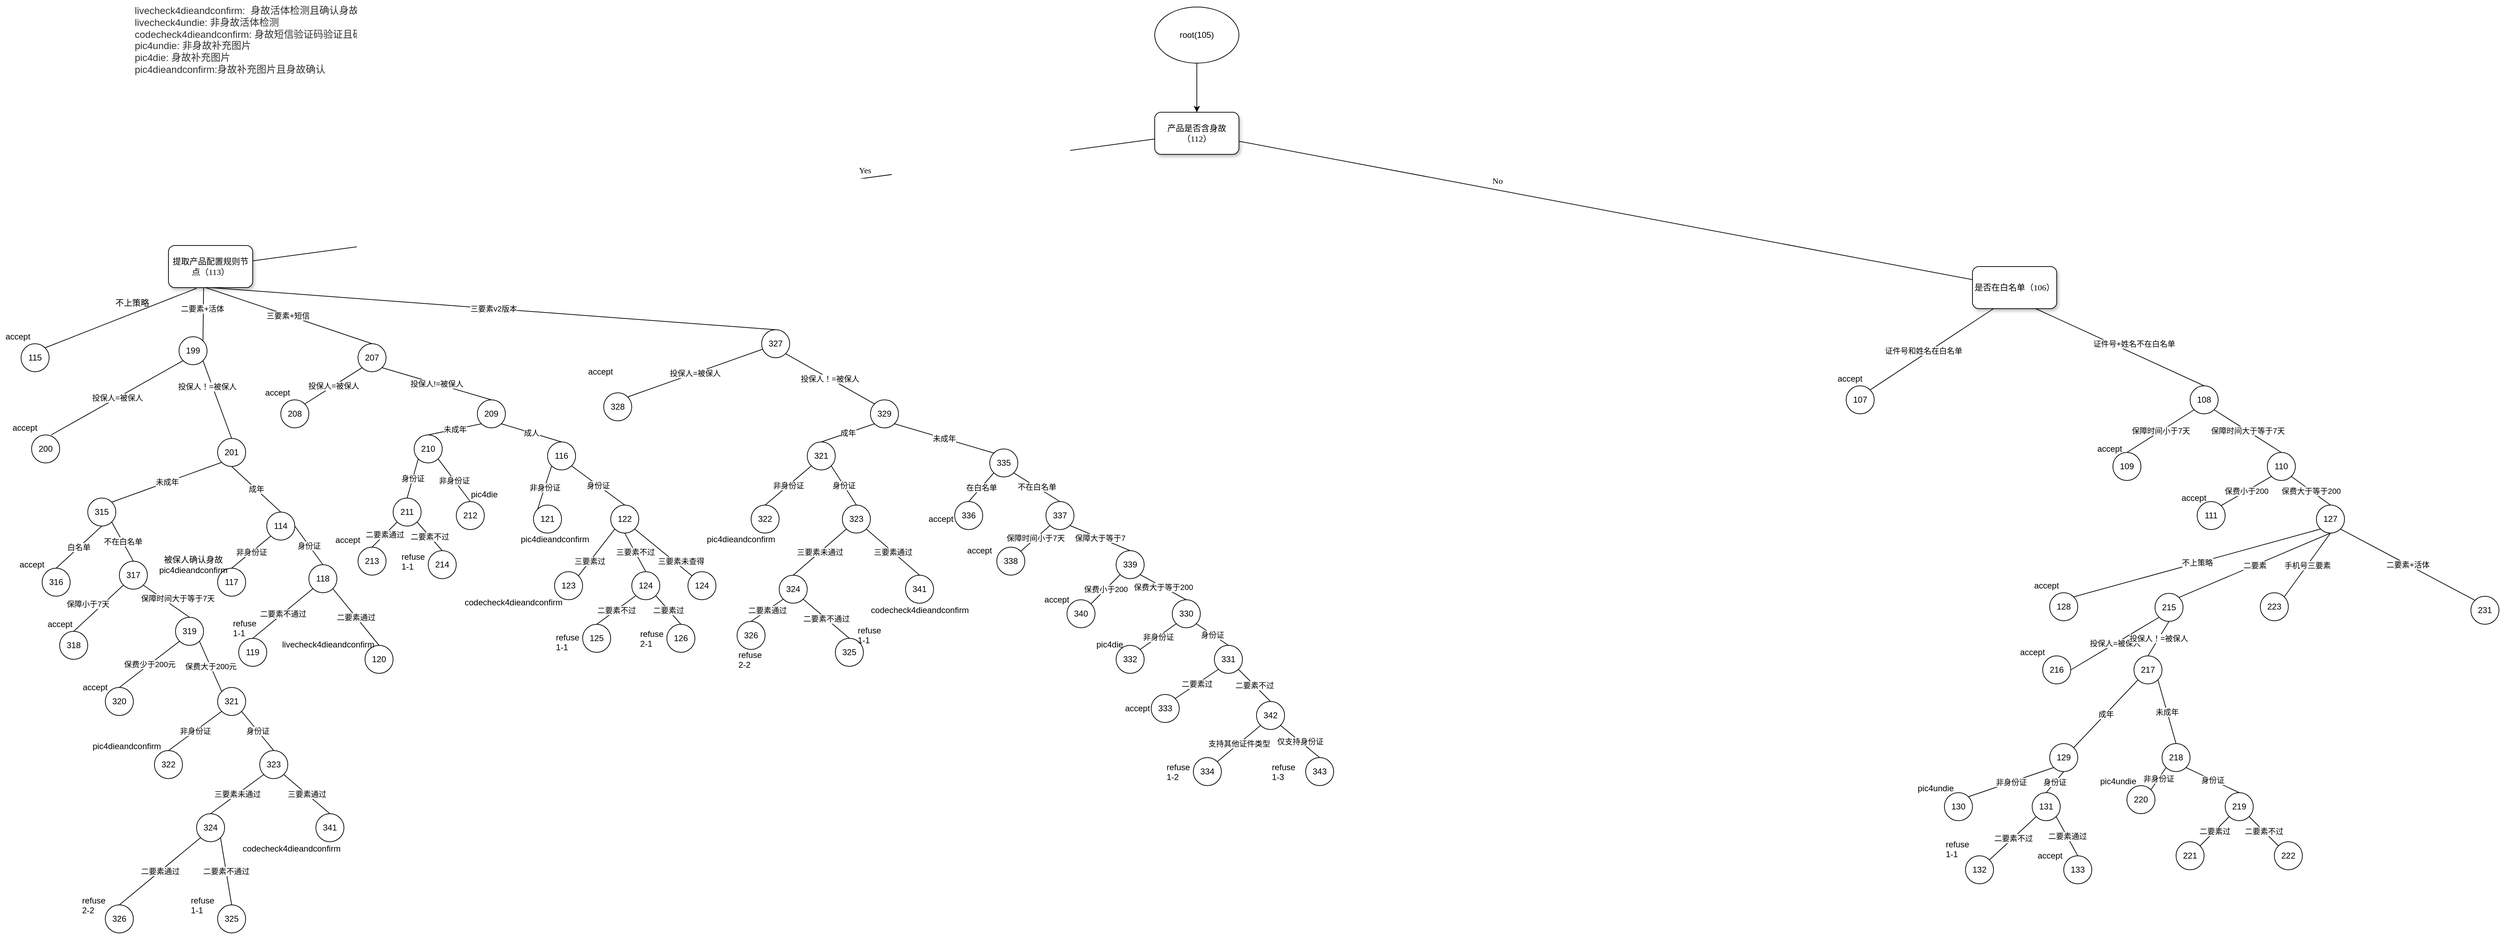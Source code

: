 <mxfile version="13.8.2" type="github">
  <diagram name="Page-1" id="10a91c8b-09ff-31b1-d368-03940ed4cc9e">
    <mxGraphModel dx="2522" dy="1644" grid="1" gridSize="10" guides="1" tooltips="1" connect="1" arrows="1" fold="1" page="1" pageScale="1" pageWidth="1100" pageHeight="850" background="#ffffff" math="0" shadow="0">
      <root>
        <mxCell id="0" />
        <mxCell id="1" parent="0" />
        <mxCell id="62893188c0fa7362-1" value="产品是否含身故（112）" style="whiteSpace=wrap;html=1;rounded=1;shadow=1;labelBackgroundColor=none;strokeWidth=1;fontFamily=Verdana;fontSize=12;align=center;" parent="1" vertex="1">
          <mxGeometry x="1575" y="-80" width="120" height="60" as="geometry" />
        </mxCell>
        <mxCell id="62893188c0fa7362-2" value="提取产品配置规则节点（113）" style="whiteSpace=wrap;html=1;rounded=1;shadow=1;labelBackgroundColor=none;strokeWidth=1;fontFamily=Verdana;fontSize=12;align=center;" parent="1" vertex="1">
          <mxGeometry x="170" y="110" width="120" height="60" as="geometry" />
        </mxCell>
        <mxCell id="62893188c0fa7362-3" value="是否在白名单（106）" style="whiteSpace=wrap;html=1;rounded=1;shadow=1;labelBackgroundColor=none;strokeWidth=1;fontFamily=Verdana;fontSize=12;align=center;" parent="1" vertex="1">
          <mxGeometry x="2740" y="140" width="120" height="60" as="geometry" />
        </mxCell>
        <mxCell id="62893188c0fa7362-4" value="No" style="rounded=0;html=1;labelBackgroundColor=none;startArrow=none;startFill=0;startSize=5;endArrow=none;endFill=0;endSize=5;jettySize=auto;orthogonalLoop=1;strokeWidth=1;fontFamily=Verdana;fontSize=12" parent="1" source="62893188c0fa7362-1" target="62893188c0fa7362-3" edge="1">
          <mxGeometry x="-0.3" y="13" relative="1" as="geometry">
            <mxPoint as="offset" />
          </mxGeometry>
        </mxCell>
        <mxCell id="62893188c0fa7362-5" value="Yes" style="rounded=0;html=1;labelBackgroundColor=none;startArrow=none;startFill=0;startSize=5;endArrow=none;endFill=0;endSize=5;jettySize=auto;orthogonalLoop=1;strokeWidth=1;fontFamily=Verdana;fontSize=12" parent="1" source="62893188c0fa7362-1" target="62893188c0fa7362-2" edge="1">
          <mxGeometry x="-0.359" y="-11" relative="1" as="geometry">
            <mxPoint as="offset" />
          </mxGeometry>
        </mxCell>
        <mxCell id="62893188c0fa7362-14" value="不上策略" style="rounded=0;html=1;labelBackgroundColor=none;startArrow=none;startFill=0;startSize=5;endArrow=none;endFill=0;endSize=5;jettySize=auto;orthogonalLoop=1;strokeWidth=1;fontFamily=Verdana;fontSize=12;exitX=0.333;exitY=1.017;exitDx=0;exitDy=0;exitPerimeter=0;entryX=1;entryY=0;entryDx=0;entryDy=0;" parent="1" source="62893188c0fa7362-2" target="k_FtLC-OP6g6ujeGB-re-13" edge="1">
          <mxGeometry x="-0.2" y="-14" relative="1" as="geometry">
            <mxPoint as="offset" />
            <mxPoint x="170" y="309.474" as="targetPoint" />
          </mxGeometry>
        </mxCell>
        <mxCell id="k_FtLC-OP6g6ujeGB-re-54" style="edgeStyle=orthogonalEdgeStyle;rounded=0;orthogonalLoop=1;jettySize=auto;html=1;" edge="1" parent="1" source="k_FtLC-OP6g6ujeGB-re-1" target="62893188c0fa7362-1">
          <mxGeometry relative="1" as="geometry" />
        </mxCell>
        <mxCell id="k_FtLC-OP6g6ujeGB-re-1" value="root(105)" style="ellipse;whiteSpace=wrap;html=1;" vertex="1" parent="1">
          <mxGeometry x="1575" y="-230" width="120" height="80" as="geometry" />
        </mxCell>
        <mxCell id="k_FtLC-OP6g6ujeGB-re-12" value="二要素+活体" style="endArrow=none;html=1;exitX=1;exitY=0;exitDx=0;exitDy=0;entryX=0.417;entryY=1;entryDx=0;entryDy=0;entryPerimeter=0;" edge="1" parent="1" source="k_FtLC-OP6g6ujeGB-re-14" target="62893188c0fa7362-2">
          <mxGeometry x="0.211" y="2" width="50" height="50" relative="1" as="geometry">
            <mxPoint x="300" y="310" as="sourcePoint" />
            <mxPoint x="450" y="230" as="targetPoint" />
            <mxPoint as="offset" />
          </mxGeometry>
        </mxCell>
        <mxCell id="k_FtLC-OP6g6ujeGB-re-13" value="115" style="ellipse;whiteSpace=wrap;html=1;aspect=fixed;" vertex="1" parent="1">
          <mxGeometry x="-40" y="250" width="40" height="40" as="geometry" />
        </mxCell>
        <mxCell id="k_FtLC-OP6g6ujeGB-re-14" value="199" style="ellipse;whiteSpace=wrap;html=1;aspect=fixed;" vertex="1" parent="1">
          <mxGeometry x="185" y="240" width="40" height="40" as="geometry" />
        </mxCell>
        <mxCell id="k_FtLC-OP6g6ujeGB-re-16" value="207" style="ellipse;whiteSpace=wrap;html=1;aspect=fixed;" vertex="1" parent="1">
          <mxGeometry x="440" y="250" width="40" height="40" as="geometry" />
        </mxCell>
        <mxCell id="k_FtLC-OP6g6ujeGB-re-17" value="" style="endArrow=none;html=1;entryX=0.442;entryY=1;entryDx=0;entryDy=0;entryPerimeter=0;exitX=0.5;exitY=0;exitDx=0;exitDy=0;" edge="1" parent="1" source="k_FtLC-OP6g6ujeGB-re-16" target="62893188c0fa7362-2">
          <mxGeometry width="50" height="50" relative="1" as="geometry">
            <mxPoint x="520" y="450" as="sourcePoint" />
            <mxPoint x="570" y="400" as="targetPoint" />
          </mxGeometry>
        </mxCell>
        <mxCell id="k_FtLC-OP6g6ujeGB-re-18" value="三要素+短信" style="edgeLabel;html=1;align=center;verticalAlign=middle;resizable=0;points=[];" vertex="1" connectable="0" parent="k_FtLC-OP6g6ujeGB-re-17">
          <mxGeometry x="0.241" y="1" relative="1" as="geometry">
            <mxPoint x="27.18" y="8.63" as="offset" />
          </mxGeometry>
        </mxCell>
        <mxCell id="k_FtLC-OP6g6ujeGB-re-19" value="327" style="ellipse;whiteSpace=wrap;html=1;aspect=fixed;" vertex="1" parent="1">
          <mxGeometry x="1015" y="230" width="40" height="40" as="geometry" />
        </mxCell>
        <mxCell id="k_FtLC-OP6g6ujeGB-re-22" value="三要素v2版本" style="endArrow=none;html=1;entryX=0.5;entryY=1;entryDx=0;entryDy=0;exitX=0.5;exitY=0;exitDx=0;exitDy=0;" edge="1" parent="1" source="k_FtLC-OP6g6ujeGB-re-19" target="62893188c0fa7362-2">
          <mxGeometry width="50" height="50" relative="1" as="geometry">
            <mxPoint x="520" y="450" as="sourcePoint" />
            <mxPoint x="570" y="400" as="targetPoint" />
          </mxGeometry>
        </mxCell>
        <mxCell id="k_FtLC-OP6g6ujeGB-re-23" value="accept" style="text;html=1;align=center;verticalAlign=middle;resizable=0;points=[];autosize=1;" vertex="1" parent="1">
          <mxGeometry x="-70" y="230" width="50" height="20" as="geometry" />
        </mxCell>
        <mxCell id="k_FtLC-OP6g6ujeGB-re-24" value="200" style="ellipse;whiteSpace=wrap;html=1;aspect=fixed;" vertex="1" parent="1">
          <mxGeometry x="-25" y="380" width="40" height="40" as="geometry" />
        </mxCell>
        <mxCell id="k_FtLC-OP6g6ujeGB-re-25" value="201" style="ellipse;whiteSpace=wrap;html=1;aspect=fixed;" vertex="1" parent="1">
          <mxGeometry x="240" y="385" width="40" height="40" as="geometry" />
        </mxCell>
        <mxCell id="k_FtLC-OP6g6ujeGB-re-26" value="投保人=被保人" style="endArrow=none;html=1;entryX=0;entryY=1;entryDx=0;entryDy=0;exitX=0.7;exitY=0;exitDx=0;exitDy=0;exitPerimeter=0;" edge="1" parent="1" source="k_FtLC-OP6g6ujeGB-re-24" target="k_FtLC-OP6g6ujeGB-re-14">
          <mxGeometry width="50" height="50" relative="1" as="geometry">
            <mxPoint x="520" y="450" as="sourcePoint" />
            <mxPoint x="570" y="400" as="targetPoint" />
          </mxGeometry>
        </mxCell>
        <mxCell id="k_FtLC-OP6g6ujeGB-re-27" value="投保人！=被保人" style="endArrow=none;html=1;exitX=0.5;exitY=0;exitDx=0;exitDy=0;entryX=1;entryY=1;entryDx=0;entryDy=0;" edge="1" parent="1" source="k_FtLC-OP6g6ujeGB-re-25" target="k_FtLC-OP6g6ujeGB-re-14">
          <mxGeometry x="0.377" y="7" width="50" height="50" relative="1" as="geometry">
            <mxPoint x="520" y="450" as="sourcePoint" />
            <mxPoint x="310" y="350" as="targetPoint" />
            <mxPoint as="offset" />
          </mxGeometry>
        </mxCell>
        <mxCell id="k_FtLC-OP6g6ujeGB-re-28" value="accept" style="text;html=1;align=center;verticalAlign=middle;resizable=0;points=[];autosize=1;" vertex="1" parent="1">
          <mxGeometry x="-60" y="360" width="50" height="20" as="geometry" />
        </mxCell>
        <mxCell id="k_FtLC-OP6g6ujeGB-re-29" value="315" style="ellipse;whiteSpace=wrap;html=1;aspect=fixed;" vertex="1" parent="1">
          <mxGeometry x="55" y="470" width="40" height="40" as="geometry" />
        </mxCell>
        <mxCell id="k_FtLC-OP6g6ujeGB-re-30" value="114" style="ellipse;whiteSpace=wrap;html=1;aspect=fixed;" vertex="1" parent="1">
          <mxGeometry x="310" y="490" width="40" height="40" as="geometry" />
        </mxCell>
        <mxCell id="k_FtLC-OP6g6ujeGB-re-31" value="未成年" style="endArrow=none;html=1;entryX=0;entryY=1;entryDx=0;entryDy=0;exitX=1;exitY=0;exitDx=0;exitDy=0;" edge="1" parent="1" source="k_FtLC-OP6g6ujeGB-re-29" target="k_FtLC-OP6g6ujeGB-re-25">
          <mxGeometry width="50" height="50" relative="1" as="geometry">
            <mxPoint x="520" y="450" as="sourcePoint" />
            <mxPoint x="570" y="400" as="targetPoint" />
          </mxGeometry>
        </mxCell>
        <mxCell id="k_FtLC-OP6g6ujeGB-re-32" value="成年" style="endArrow=none;html=1;entryX=0.5;entryY=1;entryDx=0;entryDy=0;exitX=0.5;exitY=0;exitDx=0;exitDy=0;" edge="1" parent="1" source="k_FtLC-OP6g6ujeGB-re-30" target="k_FtLC-OP6g6ujeGB-re-25">
          <mxGeometry width="50" height="50" relative="1" as="geometry">
            <mxPoint x="520" y="450" as="sourcePoint" />
            <mxPoint x="570" y="400" as="targetPoint" />
          </mxGeometry>
        </mxCell>
        <mxCell id="k_FtLC-OP6g6ujeGB-re-33" value="316" style="ellipse;whiteSpace=wrap;html=1;aspect=fixed;" vertex="1" parent="1">
          <mxGeometry x="-10" y="570" width="40" height="40" as="geometry" />
        </mxCell>
        <mxCell id="k_FtLC-OP6g6ujeGB-re-35" value="白名单" style="endArrow=none;html=1;entryX=0.5;entryY=1;entryDx=0;entryDy=0;exitX=0.5;exitY=0;exitDx=0;exitDy=0;" edge="1" parent="1" source="k_FtLC-OP6g6ujeGB-re-33" target="k_FtLC-OP6g6ujeGB-re-29">
          <mxGeometry width="50" height="50" relative="1" as="geometry">
            <mxPoint x="520" y="450" as="sourcePoint" />
            <mxPoint x="570" y="400" as="targetPoint" />
          </mxGeometry>
        </mxCell>
        <mxCell id="k_FtLC-OP6g6ujeGB-re-37" value="317" style="ellipse;whiteSpace=wrap;html=1;aspect=fixed;" vertex="1" parent="1">
          <mxGeometry x="100" y="560" width="40" height="40" as="geometry" />
        </mxCell>
        <mxCell id="k_FtLC-OP6g6ujeGB-re-38" value="accept" style="text;html=1;align=center;verticalAlign=middle;resizable=0;points=[];autosize=1;" vertex="1" parent="1">
          <mxGeometry x="-50" y="555" width="50" height="20" as="geometry" />
        </mxCell>
        <mxCell id="k_FtLC-OP6g6ujeGB-re-39" value="不在白名单" style="endArrow=none;html=1;entryX=1;entryY=1;entryDx=0;entryDy=0;exitX=0.5;exitY=0;exitDx=0;exitDy=0;" edge="1" parent="1" source="k_FtLC-OP6g6ujeGB-re-37" target="k_FtLC-OP6g6ujeGB-re-29">
          <mxGeometry width="50" height="50" relative="1" as="geometry">
            <mxPoint x="520" y="450" as="sourcePoint" />
            <mxPoint x="570" y="400" as="targetPoint" />
          </mxGeometry>
        </mxCell>
        <mxCell id="k_FtLC-OP6g6ujeGB-re-40" value="318" style="ellipse;whiteSpace=wrap;html=1;aspect=fixed;" vertex="1" parent="1">
          <mxGeometry x="15" y="660" width="40" height="40" as="geometry" />
        </mxCell>
        <mxCell id="k_FtLC-OP6g6ujeGB-re-41" value="319" style="ellipse;whiteSpace=wrap;html=1;aspect=fixed;" vertex="1" parent="1">
          <mxGeometry x="180" y="640" width="40" height="40" as="geometry" />
        </mxCell>
        <mxCell id="k_FtLC-OP6g6ujeGB-re-42" value="" style="endArrow=none;html=1;entryX=0;entryY=1;entryDx=0;entryDy=0;exitX=0.5;exitY=0;exitDx=0;exitDy=0;" edge="1" parent="1" source="k_FtLC-OP6g6ujeGB-re-40" target="k_FtLC-OP6g6ujeGB-re-37">
          <mxGeometry width="50" height="50" relative="1" as="geometry">
            <mxPoint x="520" y="450" as="sourcePoint" />
            <mxPoint x="570" y="400" as="targetPoint" />
          </mxGeometry>
        </mxCell>
        <mxCell id="k_FtLC-OP6g6ujeGB-re-43" value="保障小于7天" style="edgeLabel;html=1;align=center;verticalAlign=middle;resizable=0;points=[];" vertex="1" connectable="0" parent="k_FtLC-OP6g6ujeGB-re-42">
          <mxGeometry x="0.289" y="-4" relative="1" as="geometry">
            <mxPoint x="-28.35" as="offset" />
          </mxGeometry>
        </mxCell>
        <mxCell id="k_FtLC-OP6g6ujeGB-re-44" value="accept" style="text;html=1;align=center;verticalAlign=middle;resizable=0;points=[];autosize=1;" vertex="1" parent="1">
          <mxGeometry x="-10" y="640" width="50" height="20" as="geometry" />
        </mxCell>
        <mxCell id="k_FtLC-OP6g6ujeGB-re-45" value="保障时间大于等于7天" style="endArrow=none;html=1;entryX=1;entryY=1;entryDx=0;entryDy=0;exitX=0.5;exitY=0;exitDx=0;exitDy=0;" edge="1" parent="1" source="k_FtLC-OP6g6ujeGB-re-41" target="k_FtLC-OP6g6ujeGB-re-37">
          <mxGeometry x="-0.266" y="-12" width="50" height="50" relative="1" as="geometry">
            <mxPoint x="520" y="450" as="sourcePoint" />
            <mxPoint x="570" y="400" as="targetPoint" />
            <mxPoint as="offset" />
          </mxGeometry>
        </mxCell>
        <mxCell id="k_FtLC-OP6g6ujeGB-re-46" value="320" style="ellipse;whiteSpace=wrap;html=1;aspect=fixed;" vertex="1" parent="1">
          <mxGeometry x="80" y="740" width="40" height="40" as="geometry" />
        </mxCell>
        <mxCell id="k_FtLC-OP6g6ujeGB-re-47" value="保费少于200元" style="endArrow=none;html=1;entryX=0;entryY=1;entryDx=0;entryDy=0;exitX=0.5;exitY=0;exitDx=0;exitDy=0;" edge="1" parent="1" source="k_FtLC-OP6g6ujeGB-re-46" target="k_FtLC-OP6g6ujeGB-re-41">
          <mxGeometry width="50" height="50" relative="1" as="geometry">
            <mxPoint x="520" y="450" as="sourcePoint" />
            <mxPoint x="570" y="400" as="targetPoint" />
          </mxGeometry>
        </mxCell>
        <mxCell id="k_FtLC-OP6g6ujeGB-re-48" value="accept" style="text;html=1;align=center;verticalAlign=middle;resizable=0;points=[];autosize=1;" vertex="1" parent="1">
          <mxGeometry x="40" y="730" width="50" height="20" as="geometry" />
        </mxCell>
        <mxCell id="k_FtLC-OP6g6ujeGB-re-50" value="321" style="ellipse;whiteSpace=wrap;html=1;aspect=fixed;" vertex="1" parent="1">
          <mxGeometry x="240" y="740" width="40" height="40" as="geometry" />
        </mxCell>
        <mxCell id="k_FtLC-OP6g6ujeGB-re-51" value="保费大于200元" style="endArrow=none;html=1;entryX=1;entryY=1;entryDx=0;entryDy=0;exitX=0;exitY=0;exitDx=0;exitDy=0;" edge="1" parent="1" source="k_FtLC-OP6g6ujeGB-re-50" target="k_FtLC-OP6g6ujeGB-re-41">
          <mxGeometry width="50" height="50" relative="1" as="geometry">
            <mxPoint x="520" y="450" as="sourcePoint" />
            <mxPoint x="570" y="400" as="targetPoint" />
          </mxGeometry>
        </mxCell>
        <mxCell id="k_FtLC-OP6g6ujeGB-re-53" value="117" style="ellipse;whiteSpace=wrap;html=1;aspect=fixed;" vertex="1" parent="1">
          <mxGeometry x="240" y="570" width="40" height="40" as="geometry" />
        </mxCell>
        <mxCell id="k_FtLC-OP6g6ujeGB-re-56" value="非身份证" style="endArrow=none;html=1;entryX=0;entryY=1;entryDx=0;entryDy=0;exitX=0.5;exitY=0;exitDx=0;exitDy=0;" edge="1" parent="1" source="k_FtLC-OP6g6ujeGB-re-53" target="k_FtLC-OP6g6ujeGB-re-30">
          <mxGeometry width="50" height="50" relative="1" as="geometry">
            <mxPoint x="420" y="480" as="sourcePoint" />
            <mxPoint x="470" y="430" as="targetPoint" />
          </mxGeometry>
        </mxCell>
        <mxCell id="k_FtLC-OP6g6ujeGB-re-57" value="被保人确认身故&lt;br&gt;pic4dieandconfirm" style="text;html=1;align=center;verticalAlign=middle;resizable=0;points=[];autosize=1;" vertex="1" parent="1">
          <mxGeometry x="150" y="550" width="110" height="30" as="geometry" />
        </mxCell>
        <mxCell id="k_FtLC-OP6g6ujeGB-re-58" value="118" style="ellipse;whiteSpace=wrap;html=1;aspect=fixed;" vertex="1" parent="1">
          <mxGeometry x="370" y="565" width="40" height="40" as="geometry" />
        </mxCell>
        <mxCell id="k_FtLC-OP6g6ujeGB-re-59" value="身份证" style="endArrow=none;html=1;entryX=1;entryY=0.5;entryDx=0;entryDy=0;exitX=0.5;exitY=0;exitDx=0;exitDy=0;" edge="1" parent="1" source="k_FtLC-OP6g6ujeGB-re-58" target="k_FtLC-OP6g6ujeGB-re-30">
          <mxGeometry width="50" height="50" relative="1" as="geometry">
            <mxPoint x="420" y="480" as="sourcePoint" />
            <mxPoint x="470" y="430" as="targetPoint" />
          </mxGeometry>
        </mxCell>
        <mxCell id="k_FtLC-OP6g6ujeGB-re-60" value="119" style="ellipse;whiteSpace=wrap;html=1;aspect=fixed;" vertex="1" parent="1">
          <mxGeometry x="270" y="670" width="40" height="40" as="geometry" />
        </mxCell>
        <mxCell id="k_FtLC-OP6g6ujeGB-re-61" value="二要素不通过" style="endArrow=none;html=1;entryX=0;entryY=1;entryDx=0;entryDy=0;exitX=0.5;exitY=0;exitDx=0;exitDy=0;" edge="1" parent="1" source="k_FtLC-OP6g6ujeGB-re-60" target="k_FtLC-OP6g6ujeGB-re-58">
          <mxGeometry width="50" height="50" relative="1" as="geometry">
            <mxPoint x="420" y="480" as="sourcePoint" />
            <mxPoint x="470" y="430" as="targetPoint" />
          </mxGeometry>
        </mxCell>
        <mxCell id="k_FtLC-OP6g6ujeGB-re-62" value="120" style="ellipse;whiteSpace=wrap;html=1;aspect=fixed;" vertex="1" parent="1">
          <mxGeometry x="450" y="680" width="40" height="40" as="geometry" />
        </mxCell>
        <mxCell id="k_FtLC-OP6g6ujeGB-re-63" value="二要素通过" style="endArrow=none;html=1;entryX=1;entryY=1;entryDx=0;entryDy=0;exitX=0.5;exitY=0;exitDx=0;exitDy=0;" edge="1" parent="1" source="k_FtLC-OP6g6ujeGB-re-62" target="k_FtLC-OP6g6ujeGB-re-58">
          <mxGeometry width="50" height="50" relative="1" as="geometry">
            <mxPoint x="420" y="480" as="sourcePoint" />
            <mxPoint x="470" y="430" as="targetPoint" />
          </mxGeometry>
        </mxCell>
        <mxCell id="k_FtLC-OP6g6ujeGB-re-64" value="refuse&amp;nbsp;&lt;br&gt;1-1" style="text;whiteSpace=wrap;html=1;" vertex="1" parent="1">
          <mxGeometry x="260" y="635" width="40" height="30" as="geometry" />
        </mxCell>
        <mxCell id="k_FtLC-OP6g6ujeGB-re-65" value="livecheck4dieandconfirm" style="text;whiteSpace=wrap;html=1;" vertex="1" parent="1">
          <mxGeometry x="330" y="665" width="160" height="30" as="geometry" />
        </mxCell>
        <mxCell id="k_FtLC-OP6g6ujeGB-re-67" value="&lt;span style=&quot;color: rgb(50, 50, 50); font-size: 14px; font-style: normal; font-weight: 400; letter-spacing: normal; text-align: left; text-indent: 0px; text-transform: none; word-spacing: 0px; background-color: rgba(255, 255, 255, 0.01); display: inline; float: none;&quot;&gt;livecheck4dieandconfirm:&amp;nbsp;&amp;nbsp;身故活体检测且确认身故责任&lt;/span&gt;&lt;br style=&quot;color: rgb(50, 50, 50); font-size: 14px; font-style: normal; font-weight: 400; letter-spacing: normal; text-align: left; text-indent: 0px; text-transform: none; word-spacing: 0px; background-color: rgba(255, 255, 255, 0.01);&quot;&gt;&lt;div style=&quot;resize: none; outline: 0px; font-size: 14px; color: rgb(50, 50, 50); font-style: normal; font-weight: 400; letter-spacing: normal; text-align: left; text-indent: 0px; text-transform: none; word-spacing: 0px; background-color: rgba(255, 255, 255, 0.01);&quot;&gt;&lt;/div&gt;&lt;span style=&quot;color: rgb(50, 50, 50); font-size: 14px; font-style: normal; font-weight: 400; letter-spacing: normal; text-align: left; text-indent: 0px; text-transform: none; word-spacing: 0px; background-color: rgba(255, 255, 255, 0.01); display: inline; float: none;&quot;&gt;livecheck4undie: 非身故活体检测&lt;/span&gt;&lt;br style=&quot;color: rgb(50, 50, 50); font-size: 14px; font-style: normal; font-weight: 400; letter-spacing: normal; text-align: left; text-indent: 0px; text-transform: none; word-spacing: 0px; background-color: rgba(255, 255, 255, 0.01);&quot;&gt;&lt;div style=&quot;resize: none; outline: 0px; font-size: 14px; color: rgb(50, 50, 50); font-style: normal; font-weight: 400; letter-spacing: normal; text-align: left; text-indent: 0px; text-transform: none; word-spacing: 0px; background-color: rgba(255, 255, 255, 0.01);&quot;&gt;&lt;/div&gt;&lt;span style=&quot;color: rgb(50, 50, 50); font-size: 14px; font-style: normal; font-weight: 400; letter-spacing: normal; text-align: left; text-indent: 0px; text-transform: none; word-spacing: 0px; background-color: rgba(255, 255, 255, 0.01); display: inline; float: none;&quot;&gt;codecheck4dieandconfirm: 身故短信验证码验证且确认身故责任&lt;/span&gt;&lt;br style=&quot;color: rgb(50, 50, 50); font-size: 14px; font-style: normal; font-weight: 400; letter-spacing: normal; text-align: left; text-indent: 0px; text-transform: none; word-spacing: 0px; background-color: rgba(255, 255, 255, 0.01);&quot;&gt;&lt;div style=&quot;resize: none; outline: 0px; font-size: 14px; color: rgb(50, 50, 50); font-style: normal; font-weight: 400; letter-spacing: normal; text-align: left; text-indent: 0px; text-transform: none; word-spacing: 0px; background-color: rgba(255, 255, 255, 0.01);&quot;&gt;&lt;/div&gt;&lt;span style=&quot;color: rgb(50, 50, 50); font-size: 14px; font-style: normal; font-weight: 400; letter-spacing: normal; text-align: left; text-indent: 0px; text-transform: none; word-spacing: 0px; background-color: rgba(255, 255, 255, 0.01); display: inline; float: none;&quot;&gt;pic4undie: 非身故补充图片&lt;/span&gt;&lt;br style=&quot;color: rgb(50, 50, 50); font-size: 14px; font-style: normal; font-weight: 400; letter-spacing: normal; text-align: left; text-indent: 0px; text-transform: none; word-spacing: 0px; background-color: rgba(255, 255, 255, 0.01);&quot;&gt;&lt;div style=&quot;resize: none; outline: 0px; font-size: 14px; color: rgb(50, 50, 50); font-style: normal; font-weight: 400; letter-spacing: normal; text-align: left; text-indent: 0px; text-transform: none; word-spacing: 0px; background-color: rgba(255, 255, 255, 0.01);&quot;&gt;&lt;/div&gt;&lt;span style=&quot;color: rgb(50, 50, 50); font-size: 14px; font-style: normal; font-weight: 400; letter-spacing: normal; text-align: left; text-indent: 0px; text-transform: none; word-spacing: 0px; background-color: rgba(255, 255, 255, 0.01); display: inline; float: none;&quot;&gt;pic4die: 身故补充图片&lt;/span&gt;&lt;br style=&quot;color: rgb(50, 50, 50); font-size: 14px; font-style: normal; font-weight: 400; letter-spacing: normal; text-align: left; text-indent: 0px; text-transform: none; word-spacing: 0px; background-color: rgba(255, 255, 255, 0.01);&quot;&gt;&lt;span style=&quot;color: rgb(50, 50, 50); font-size: 14px; font-style: normal; font-weight: 400; letter-spacing: normal; text-align: left; text-indent: 0px; text-transform: none; word-spacing: 0px; background-color: rgba(255, 255, 255, 0.01); display: inline; float: none;&quot;&gt;pic4dieandconfirm:身故补充图片且身故确认&lt;/span&gt;" style="text;whiteSpace=wrap;html=1;" vertex="1" parent="1">
          <mxGeometry x="120" y="-240" width="420" height="110" as="geometry" />
        </mxCell>
        <mxCell id="k_FtLC-OP6g6ujeGB-re-68" value="208" style="ellipse;whiteSpace=wrap;html=1;aspect=fixed;" vertex="1" parent="1">
          <mxGeometry x="330" y="330" width="40" height="40" as="geometry" />
        </mxCell>
        <mxCell id="k_FtLC-OP6g6ujeGB-re-69" value="投保人=被保人" style="endArrow=none;html=1;entryX=0;entryY=1;entryDx=0;entryDy=0;exitX=1;exitY=0;exitDx=0;exitDy=0;" edge="1" parent="1" source="k_FtLC-OP6g6ujeGB-re-68" target="k_FtLC-OP6g6ujeGB-re-16">
          <mxGeometry width="50" height="50" relative="1" as="geometry">
            <mxPoint x="580" y="480" as="sourcePoint" />
            <mxPoint x="630" y="430" as="targetPoint" />
          </mxGeometry>
        </mxCell>
        <mxCell id="k_FtLC-OP6g6ujeGB-re-70" value="accept" style="text;html=1;align=center;verticalAlign=middle;resizable=0;points=[];autosize=1;" vertex="1" parent="1">
          <mxGeometry x="300" y="310" width="50" height="20" as="geometry" />
        </mxCell>
        <mxCell id="k_FtLC-OP6g6ujeGB-re-71" value="209" style="ellipse;whiteSpace=wrap;html=1;aspect=fixed;" vertex="1" parent="1">
          <mxGeometry x="610" y="330" width="40" height="40" as="geometry" />
        </mxCell>
        <mxCell id="k_FtLC-OP6g6ujeGB-re-72" value="投保人!=被保人" style="endArrow=none;html=1;exitX=0.5;exitY=0;exitDx=0;exitDy=0;entryX=1;entryY=1;entryDx=0;entryDy=0;" edge="1" parent="1" source="k_FtLC-OP6g6ujeGB-re-71" target="k_FtLC-OP6g6ujeGB-re-16">
          <mxGeometry width="50" height="50" relative="1" as="geometry">
            <mxPoint x="703.142" y="386.718" as="sourcePoint" />
            <mxPoint x="643.142" y="354.142" as="targetPoint" />
          </mxGeometry>
        </mxCell>
        <mxCell id="k_FtLC-OP6g6ujeGB-re-73" value="210" style="ellipse;whiteSpace=wrap;html=1;aspect=fixed;" vertex="1" parent="1">
          <mxGeometry x="520" y="380" width="40" height="40" as="geometry" />
        </mxCell>
        <mxCell id="k_FtLC-OP6g6ujeGB-re-74" value="未成年" style="endArrow=none;html=1;entryX=0;entryY=1;entryDx=0;entryDy=0;exitX=0.5;exitY=0;exitDx=0;exitDy=0;" edge="1" parent="1" source="k_FtLC-OP6g6ujeGB-re-73" target="k_FtLC-OP6g6ujeGB-re-71">
          <mxGeometry width="50" height="50" relative="1" as="geometry">
            <mxPoint x="604" y="466" as="sourcePoint" />
            <mxPoint x="630" y="430" as="targetPoint" />
          </mxGeometry>
        </mxCell>
        <mxCell id="k_FtLC-OP6g6ujeGB-re-75" value="116" style="ellipse;whiteSpace=wrap;html=1;aspect=fixed;" vertex="1" parent="1">
          <mxGeometry x="710" y="390" width="40" height="40" as="geometry" />
        </mxCell>
        <mxCell id="k_FtLC-OP6g6ujeGB-re-76" value="成人" style="endArrow=none;html=1;entryX=1;entryY=1;entryDx=0;entryDy=0;exitX=0.5;exitY=0;exitDx=0;exitDy=0;" edge="1" parent="1" source="k_FtLC-OP6g6ujeGB-re-75" target="k_FtLC-OP6g6ujeGB-re-71">
          <mxGeometry width="50" height="50" relative="1" as="geometry">
            <mxPoint x="580" y="480" as="sourcePoint" />
            <mxPoint x="630" y="430" as="targetPoint" />
          </mxGeometry>
        </mxCell>
        <mxCell id="k_FtLC-OP6g6ujeGB-re-77" value="211" style="ellipse;whiteSpace=wrap;html=1;aspect=fixed;" vertex="1" parent="1">
          <mxGeometry x="490" y="470" width="40" height="40" as="geometry" />
        </mxCell>
        <mxCell id="k_FtLC-OP6g6ujeGB-re-78" value="212" style="ellipse;whiteSpace=wrap;html=1;aspect=fixed;" vertex="1" parent="1">
          <mxGeometry x="580" y="475" width="40" height="40" as="geometry" />
        </mxCell>
        <mxCell id="k_FtLC-OP6g6ujeGB-re-80" value="身份证" style="endArrow=none;html=1;entryX=0;entryY=1;entryDx=0;entryDy=0;exitX=0.5;exitY=0;exitDx=0;exitDy=0;" edge="1" parent="1" source="k_FtLC-OP6g6ujeGB-re-77" target="k_FtLC-OP6g6ujeGB-re-73">
          <mxGeometry width="50" height="50" relative="1" as="geometry">
            <mxPoint x="580" y="580" as="sourcePoint" />
            <mxPoint x="630" y="530" as="targetPoint" />
          </mxGeometry>
        </mxCell>
        <mxCell id="k_FtLC-OP6g6ujeGB-re-81" value="非身份证" style="endArrow=none;html=1;entryX=1;entryY=1;entryDx=0;entryDy=0;exitX=0.5;exitY=0;exitDx=0;exitDy=0;" edge="1" parent="1" source="k_FtLC-OP6g6ujeGB-re-78" target="k_FtLC-OP6g6ujeGB-re-73">
          <mxGeometry width="50" height="50" relative="1" as="geometry">
            <mxPoint x="580" y="580" as="sourcePoint" />
            <mxPoint x="630" y="530" as="targetPoint" />
          </mxGeometry>
        </mxCell>
        <mxCell id="k_FtLC-OP6g6ujeGB-re-83" value="213" style="ellipse;whiteSpace=wrap;html=1;aspect=fixed;" vertex="1" parent="1">
          <mxGeometry x="440" y="540" width="40" height="40" as="geometry" />
        </mxCell>
        <mxCell id="k_FtLC-OP6g6ujeGB-re-84" value="二要素通过" style="endArrow=none;html=1;entryX=0;entryY=1;entryDx=0;entryDy=0;exitX=0.5;exitY=0;exitDx=0;exitDy=0;" edge="1" parent="1" source="k_FtLC-OP6g6ujeGB-re-83" target="k_FtLC-OP6g6ujeGB-re-77">
          <mxGeometry width="50" height="50" relative="1" as="geometry">
            <mxPoint x="580" y="480" as="sourcePoint" />
            <mxPoint x="630" y="430" as="targetPoint" />
          </mxGeometry>
        </mxCell>
        <mxCell id="k_FtLC-OP6g6ujeGB-re-86" value="accept" style="text;html=1;align=center;verticalAlign=middle;resizable=0;points=[];autosize=1;" vertex="1" parent="1">
          <mxGeometry x="400" y="520" width="50" height="20" as="geometry" />
        </mxCell>
        <mxCell id="k_FtLC-OP6g6ujeGB-re-88" value="214" style="ellipse;whiteSpace=wrap;html=1;aspect=fixed;" vertex="1" parent="1">
          <mxGeometry x="540" y="545" width="40" height="40" as="geometry" />
        </mxCell>
        <mxCell id="k_FtLC-OP6g6ujeGB-re-90" value="二要素不过" style="endArrow=none;html=1;entryX=1;entryY=1;entryDx=0;entryDy=0;exitX=0.5;exitY=0;exitDx=0;exitDy=0;" edge="1" parent="1" source="k_FtLC-OP6g6ujeGB-re-88" target="k_FtLC-OP6g6ujeGB-re-77">
          <mxGeometry width="50" height="50" relative="1" as="geometry">
            <mxPoint x="580" y="480" as="sourcePoint" />
            <mxPoint x="630" y="430" as="targetPoint" />
          </mxGeometry>
        </mxCell>
        <mxCell id="k_FtLC-OP6g6ujeGB-re-91" value="refuse&amp;nbsp;&lt;br&gt;1-1" style="text;whiteSpace=wrap;html=1;" vertex="1" parent="1">
          <mxGeometry x="500" y="540" width="40" height="30" as="geometry" />
        </mxCell>
        <mxCell id="k_FtLC-OP6g6ujeGB-re-92" value="pic4die" style="text;html=1;strokeColor=none;fillColor=none;align=center;verticalAlign=middle;whiteSpace=wrap;rounded=0;" vertex="1" parent="1">
          <mxGeometry x="600" y="455" width="40" height="20" as="geometry" />
        </mxCell>
        <mxCell id="k_FtLC-OP6g6ujeGB-re-93" value="322" style="ellipse;whiteSpace=wrap;html=1;aspect=fixed;" vertex="1" parent="1">
          <mxGeometry x="150" y="830" width="40" height="40" as="geometry" />
        </mxCell>
        <mxCell id="k_FtLC-OP6g6ujeGB-re-94" value="323" style="ellipse;whiteSpace=wrap;html=1;aspect=fixed;" vertex="1" parent="1">
          <mxGeometry x="300" y="830" width="40" height="40" as="geometry" />
        </mxCell>
        <mxCell id="k_FtLC-OP6g6ujeGB-re-95" value="非身份证" style="endArrow=none;html=1;entryX=0;entryY=1;entryDx=0;entryDy=0;exitX=0.5;exitY=0;exitDx=0;exitDy=0;" edge="1" parent="1" source="k_FtLC-OP6g6ujeGB-re-93" target="k_FtLC-OP6g6ujeGB-re-50">
          <mxGeometry width="50" height="50" relative="1" as="geometry">
            <mxPoint x="670" y="780" as="sourcePoint" />
            <mxPoint x="720" y="730" as="targetPoint" />
          </mxGeometry>
        </mxCell>
        <mxCell id="k_FtLC-OP6g6ujeGB-re-96" value="身份证" style="endArrow=none;html=1;entryX=1;entryY=1;entryDx=0;entryDy=0;exitX=0.5;exitY=0;exitDx=0;exitDy=0;" edge="1" parent="1" source="k_FtLC-OP6g6ujeGB-re-94" target="k_FtLC-OP6g6ujeGB-re-50">
          <mxGeometry width="50" height="50" relative="1" as="geometry">
            <mxPoint x="670" y="680" as="sourcePoint" />
            <mxPoint x="720" y="630" as="targetPoint" />
          </mxGeometry>
        </mxCell>
        <mxCell id="k_FtLC-OP6g6ujeGB-re-97" value="pic4dieandconfirm" style="text;whiteSpace=wrap;html=1;" vertex="1" parent="1">
          <mxGeometry x="60" y="810" width="120" height="30" as="geometry" />
        </mxCell>
        <mxCell id="k_FtLC-OP6g6ujeGB-re-98" value="324" style="ellipse;whiteSpace=wrap;html=1;aspect=fixed;" vertex="1" parent="1">
          <mxGeometry x="210" y="920" width="40" height="40" as="geometry" />
        </mxCell>
        <mxCell id="k_FtLC-OP6g6ujeGB-re-99" value="341" style="ellipse;whiteSpace=wrap;html=1;aspect=fixed;" vertex="1" parent="1">
          <mxGeometry x="380" y="920" width="40" height="40" as="geometry" />
        </mxCell>
        <mxCell id="k_FtLC-OP6g6ujeGB-re-100" value="三要素未通过" style="endArrow=none;html=1;entryX=0;entryY=1;entryDx=0;entryDy=0;exitX=0.5;exitY=0;exitDx=0;exitDy=0;" edge="1" parent="1" source="k_FtLC-OP6g6ujeGB-re-98" target="k_FtLC-OP6g6ujeGB-re-94">
          <mxGeometry width="50" height="50" relative="1" as="geometry">
            <mxPoint x="360" y="880" as="sourcePoint" />
            <mxPoint x="410" y="830" as="targetPoint" />
          </mxGeometry>
        </mxCell>
        <mxCell id="k_FtLC-OP6g6ujeGB-re-101" value="三要素通过" style="endArrow=none;html=1;entryX=1;entryY=1;entryDx=0;entryDy=0;exitX=0.5;exitY=0;exitDx=0;exitDy=0;" edge="1" parent="1" source="k_FtLC-OP6g6ujeGB-re-99" target="k_FtLC-OP6g6ujeGB-re-94">
          <mxGeometry width="50" height="50" relative="1" as="geometry">
            <mxPoint x="360" y="880" as="sourcePoint" />
            <mxPoint x="410" y="830" as="targetPoint" />
          </mxGeometry>
        </mxCell>
        <mxCell id="k_FtLC-OP6g6ujeGB-re-102" value="codecheck4dieandconfirm" style="text;html=1;align=center;verticalAlign=middle;resizable=0;points=[];autosize=1;" vertex="1" parent="1">
          <mxGeometry x="270" y="960" width="150" height="20" as="geometry" />
        </mxCell>
        <mxCell id="k_FtLC-OP6g6ujeGB-re-103" value="326" style="ellipse;whiteSpace=wrap;html=1;aspect=fixed;" vertex="1" parent="1">
          <mxGeometry x="80" y="1050" width="40" height="40" as="geometry" />
        </mxCell>
        <mxCell id="k_FtLC-OP6g6ujeGB-re-104" value="325" style="ellipse;whiteSpace=wrap;html=1;aspect=fixed;" vertex="1" parent="1">
          <mxGeometry x="240" y="1050" width="40" height="40" as="geometry" />
        </mxCell>
        <mxCell id="k_FtLC-OP6g6ujeGB-re-105" value="二要素通过" style="endArrow=none;html=1;entryX=0;entryY=1;entryDx=0;entryDy=0;exitX=0.5;exitY=0;exitDx=0;exitDy=0;" edge="1" parent="1" source="k_FtLC-OP6g6ujeGB-re-103" target="k_FtLC-OP6g6ujeGB-re-98">
          <mxGeometry width="50" height="50" relative="1" as="geometry">
            <mxPoint x="360" y="880" as="sourcePoint" />
            <mxPoint x="410" y="830" as="targetPoint" />
          </mxGeometry>
        </mxCell>
        <mxCell id="k_FtLC-OP6g6ujeGB-re-106" value="二要素不通过" style="endArrow=none;html=1;entryX=1;entryY=1;entryDx=0;entryDy=0;exitX=0.5;exitY=0;exitDx=0;exitDy=0;" edge="1" parent="1" source="k_FtLC-OP6g6ujeGB-re-104" target="k_FtLC-OP6g6ujeGB-re-98">
          <mxGeometry width="50" height="50" relative="1" as="geometry">
            <mxPoint x="360" y="880" as="sourcePoint" />
            <mxPoint x="410" y="830" as="targetPoint" />
          </mxGeometry>
        </mxCell>
        <mxCell id="k_FtLC-OP6g6ujeGB-re-107" value="refuse&amp;nbsp;&lt;br&gt;1-1" style="text;whiteSpace=wrap;html=1;" vertex="1" parent="1">
          <mxGeometry x="200" y="1030" width="40" height="30" as="geometry" />
        </mxCell>
        <mxCell id="k_FtLC-OP6g6ujeGB-re-108" value="refuse&amp;nbsp;&lt;br&gt;2-2" style="text;whiteSpace=wrap;html=1;" vertex="1" parent="1">
          <mxGeometry x="45" y="1030" width="40" height="30" as="geometry" />
        </mxCell>
        <mxCell id="k_FtLC-OP6g6ujeGB-re-109" value="121" style="ellipse;whiteSpace=wrap;html=1;aspect=fixed;" vertex="1" parent="1">
          <mxGeometry x="690" y="480" width="40" height="40" as="geometry" />
        </mxCell>
        <mxCell id="k_FtLC-OP6g6ujeGB-re-110" value="122" style="ellipse;whiteSpace=wrap;html=1;aspect=fixed;" vertex="1" parent="1">
          <mxGeometry x="800" y="480" width="40" height="40" as="geometry" />
        </mxCell>
        <mxCell id="k_FtLC-OP6g6ujeGB-re-111" value="非身份证" style="endArrow=none;html=1;entryX=0;entryY=1;entryDx=0;entryDy=0;exitX=0;exitY=0;exitDx=0;exitDy=0;" edge="1" parent="1" source="k_FtLC-OP6g6ujeGB-re-109" target="k_FtLC-OP6g6ujeGB-re-75">
          <mxGeometry width="50" height="50" relative="1" as="geometry">
            <mxPoint x="590" y="590" as="sourcePoint" />
            <mxPoint x="640" y="540" as="targetPoint" />
          </mxGeometry>
        </mxCell>
        <mxCell id="k_FtLC-OP6g6ujeGB-re-112" value="身份证" style="endArrow=none;html=1;entryX=1;entryY=1;entryDx=0;entryDy=0;exitX=0.5;exitY=0;exitDx=0;exitDy=0;" edge="1" parent="1" source="k_FtLC-OP6g6ujeGB-re-110" target="k_FtLC-OP6g6ujeGB-re-75">
          <mxGeometry width="50" height="50" relative="1" as="geometry">
            <mxPoint x="590" y="590" as="sourcePoint" />
            <mxPoint x="640" y="540" as="targetPoint" />
          </mxGeometry>
        </mxCell>
        <mxCell id="k_FtLC-OP6g6ujeGB-re-113" value="pic4dieandconfirm" style="text;whiteSpace=wrap;html=1;" vertex="1" parent="1">
          <mxGeometry x="670" y="515" width="120" height="30" as="geometry" />
        </mxCell>
        <mxCell id="k_FtLC-OP6g6ujeGB-re-117" value="123" style="ellipse;whiteSpace=wrap;html=1;aspect=fixed;" vertex="1" parent="1">
          <mxGeometry x="720" y="575" width="40" height="40" as="geometry" />
        </mxCell>
        <mxCell id="k_FtLC-OP6g6ujeGB-re-118" value="124" style="ellipse;whiteSpace=wrap;html=1;aspect=fixed;" vertex="1" parent="1">
          <mxGeometry x="830" y="575" width="40" height="40" as="geometry" />
        </mxCell>
        <mxCell id="k_FtLC-OP6g6ujeGB-re-119" value="124" style="ellipse;whiteSpace=wrap;html=1;aspect=fixed;" vertex="1" parent="1">
          <mxGeometry x="910" y="575" width="40" height="40" as="geometry" />
        </mxCell>
        <mxCell id="k_FtLC-OP6g6ujeGB-re-120" value="三要素过" style="endArrow=none;html=1;entryX=0;entryY=1;entryDx=0;entryDy=0;exitX=1;exitY=0;exitDx=0;exitDy=0;" edge="1" parent="1" source="k_FtLC-OP6g6ujeGB-re-117" target="k_FtLC-OP6g6ujeGB-re-110">
          <mxGeometry x="-0.379" width="50" height="50" relative="1" as="geometry">
            <mxPoint x="590" y="790" as="sourcePoint" />
            <mxPoint x="640" y="740" as="targetPoint" />
            <mxPoint as="offset" />
          </mxGeometry>
        </mxCell>
        <mxCell id="k_FtLC-OP6g6ujeGB-re-121" value="三要素不过" style="endArrow=none;html=1;entryX=0.5;entryY=1;entryDx=0;entryDy=0;exitX=0.5;exitY=0;exitDx=0;exitDy=0;" edge="1" parent="1" source="k_FtLC-OP6g6ujeGB-re-118" target="k_FtLC-OP6g6ujeGB-re-110">
          <mxGeometry width="50" height="50" relative="1" as="geometry">
            <mxPoint x="590" y="890" as="sourcePoint" />
            <mxPoint x="640" y="840" as="targetPoint" />
          </mxGeometry>
        </mxCell>
        <mxCell id="k_FtLC-OP6g6ujeGB-re-122" value="三要素未查得" style="endArrow=none;html=1;entryX=1;entryY=1;entryDx=0;entryDy=0;exitX=0;exitY=0;exitDx=0;exitDy=0;" edge="1" parent="1" source="k_FtLC-OP6g6ujeGB-re-119" target="k_FtLC-OP6g6ujeGB-re-110">
          <mxGeometry x="-0.517" y="-6" width="50" height="50" relative="1" as="geometry">
            <mxPoint x="590" y="890" as="sourcePoint" />
            <mxPoint x="640" y="840" as="targetPoint" />
            <mxPoint as="offset" />
          </mxGeometry>
        </mxCell>
        <mxCell id="k_FtLC-OP6g6ujeGB-re-123" value="codecheck4dieandconfirm" style="text;whiteSpace=wrap;html=1;" vertex="1" parent="1">
          <mxGeometry x="590" y="605" width="160" height="30" as="geometry" />
        </mxCell>
        <mxCell id="k_FtLC-OP6g6ujeGB-re-124" value="125" style="ellipse;whiteSpace=wrap;html=1;aspect=fixed;" vertex="1" parent="1">
          <mxGeometry x="760" y="650" width="40" height="40" as="geometry" />
        </mxCell>
        <mxCell id="k_FtLC-OP6g6ujeGB-re-125" value="126" style="ellipse;whiteSpace=wrap;html=1;aspect=fixed;" vertex="1" parent="1">
          <mxGeometry x="880" y="650" width="40" height="40" as="geometry" />
        </mxCell>
        <mxCell id="k_FtLC-OP6g6ujeGB-re-126" value="二要素不过" style="endArrow=none;html=1;entryX=0;entryY=1;entryDx=0;entryDy=0;exitX=0.5;exitY=0;exitDx=0;exitDy=0;" edge="1" parent="1" source="k_FtLC-OP6g6ujeGB-re-124" target="k_FtLC-OP6g6ujeGB-re-118">
          <mxGeometry width="50" height="50" relative="1" as="geometry">
            <mxPoint x="590" y="790" as="sourcePoint" />
            <mxPoint x="640" y="740" as="targetPoint" />
          </mxGeometry>
        </mxCell>
        <mxCell id="k_FtLC-OP6g6ujeGB-re-127" value="二要素过" style="endArrow=none;html=1;entryX=1;entryY=1;entryDx=0;entryDy=0;exitX=0.5;exitY=0;exitDx=0;exitDy=0;" edge="1" parent="1" source="k_FtLC-OP6g6ujeGB-re-125" target="k_FtLC-OP6g6ujeGB-re-118">
          <mxGeometry width="50" height="50" relative="1" as="geometry">
            <mxPoint x="590" y="790" as="sourcePoint" />
            <mxPoint x="640" y="740" as="targetPoint" />
          </mxGeometry>
        </mxCell>
        <mxCell id="k_FtLC-OP6g6ujeGB-re-128" value="refuse&amp;nbsp;&lt;br&gt;1-1" style="text;whiteSpace=wrap;html=1;" vertex="1" parent="1">
          <mxGeometry x="720" y="655" width="40" height="30" as="geometry" />
        </mxCell>
        <mxCell id="k_FtLC-OP6g6ujeGB-re-129" value="refuse&amp;nbsp;&lt;br&gt;2-1" style="text;whiteSpace=wrap;html=1;" vertex="1" parent="1">
          <mxGeometry x="840" y="650" width="40" height="30" as="geometry" />
        </mxCell>
        <mxCell id="k_FtLC-OP6g6ujeGB-re-130" value="328" style="ellipse;whiteSpace=wrap;html=1;aspect=fixed;" vertex="1" parent="1">
          <mxGeometry x="790" y="320" width="40" height="40" as="geometry" />
        </mxCell>
        <mxCell id="k_FtLC-OP6g6ujeGB-re-131" value="329" style="ellipse;whiteSpace=wrap;html=1;aspect=fixed;" vertex="1" parent="1">
          <mxGeometry x="1170" y="330" width="40" height="40" as="geometry" />
        </mxCell>
        <mxCell id="k_FtLC-OP6g6ujeGB-re-132" value="投保人=被保人" style="endArrow=none;html=1;entryX=0.025;entryY=0.7;entryDx=0;entryDy=0;entryPerimeter=0;exitX=1;exitY=0;exitDx=0;exitDy=0;" edge="1" parent="1" source="k_FtLC-OP6g6ujeGB-re-130" target="k_FtLC-OP6g6ujeGB-re-19">
          <mxGeometry width="50" height="50" relative="1" as="geometry">
            <mxPoint x="710" y="510" as="sourcePoint" />
            <mxPoint x="760" y="460" as="targetPoint" />
          </mxGeometry>
        </mxCell>
        <mxCell id="k_FtLC-OP6g6ujeGB-re-133" value="投保人！=被保人" style="endArrow=none;html=1;entryX=1;entryY=1;entryDx=0;entryDy=0;exitX=0;exitY=0;exitDx=0;exitDy=0;" edge="1" parent="1" source="k_FtLC-OP6g6ujeGB-re-131" target="k_FtLC-OP6g6ujeGB-re-19">
          <mxGeometry width="50" height="50" relative="1" as="geometry">
            <mxPoint x="844.142" y="315.858" as="sourcePoint" />
            <mxPoint x="911" y="288" as="targetPoint" />
          </mxGeometry>
        </mxCell>
        <mxCell id="k_FtLC-OP6g6ujeGB-re-134" value="accept" style="text;html=1;align=center;verticalAlign=middle;resizable=0;points=[];autosize=1;" vertex="1" parent="1">
          <mxGeometry x="760" y="280" width="50" height="20" as="geometry" />
        </mxCell>
        <mxCell id="k_FtLC-OP6g6ujeGB-re-136" value="321" style="ellipse;whiteSpace=wrap;html=1;aspect=fixed;" vertex="1" parent="1">
          <mxGeometry x="1080" y="390" width="40" height="40" as="geometry" />
        </mxCell>
        <mxCell id="k_FtLC-OP6g6ujeGB-re-137" value="335" style="ellipse;whiteSpace=wrap;html=1;aspect=fixed;" vertex="1" parent="1">
          <mxGeometry x="1340" y="400" width="40" height="40" as="geometry" />
        </mxCell>
        <mxCell id="k_FtLC-OP6g6ujeGB-re-138" value="成年" style="endArrow=none;html=1;entryX=0;entryY=1;entryDx=0;entryDy=0;exitX=0.5;exitY=0;exitDx=0;exitDy=0;" edge="1" parent="1" source="k_FtLC-OP6g6ujeGB-re-136" target="k_FtLC-OP6g6ujeGB-re-131">
          <mxGeometry width="50" height="50" relative="1" as="geometry">
            <mxPoint x="834.142" y="335.858" as="sourcePoint" />
            <mxPoint x="911" y="288" as="targetPoint" />
          </mxGeometry>
        </mxCell>
        <mxCell id="k_FtLC-OP6g6ujeGB-re-139" value="未成年" style="endArrow=none;html=1;entryX=1;entryY=1;entryDx=0;entryDy=0;exitX=0;exitY=0;exitDx=0;exitDy=0;" edge="1" parent="1" source="k_FtLC-OP6g6ujeGB-re-137" target="k_FtLC-OP6g6ujeGB-re-131">
          <mxGeometry width="50" height="50" relative="1" as="geometry">
            <mxPoint x="1025.858" y="335.858" as="sourcePoint" />
            <mxPoint x="944.142" y="294.142" as="targetPoint" />
          </mxGeometry>
        </mxCell>
        <mxCell id="k_FtLC-OP6g6ujeGB-re-156" value="322" style="ellipse;whiteSpace=wrap;html=1;aspect=fixed;" vertex="1" parent="1">
          <mxGeometry x="1000" y="480" width="40" height="40" as="geometry" />
        </mxCell>
        <mxCell id="k_FtLC-OP6g6ujeGB-re-157" value="323" style="ellipse;whiteSpace=wrap;html=1;aspect=fixed;" vertex="1" parent="1">
          <mxGeometry x="1130" y="480" width="40" height="40" as="geometry" />
        </mxCell>
        <mxCell id="k_FtLC-OP6g6ujeGB-re-158" value="非身份证" style="endArrow=none;html=1;entryX=0;entryY=1;entryDx=0;entryDy=0;exitX=0.5;exitY=0;exitDx=0;exitDy=0;" edge="1" parent="1" source="k_FtLC-OP6g6ujeGB-re-156" target="k_FtLC-OP6g6ujeGB-re-136">
          <mxGeometry width="50" height="50" relative="1" as="geometry">
            <mxPoint x="1385" y="435.86" as="sourcePoint" />
            <mxPoint x="960.858" y="430.002" as="targetPoint" />
          </mxGeometry>
        </mxCell>
        <mxCell id="k_FtLC-OP6g6ujeGB-re-159" value="身份证" style="endArrow=none;html=1;exitX=0.5;exitY=0;exitDx=0;exitDy=0;entryX=1;entryY=1;entryDx=0;entryDy=0;" edge="1" parent="1" source="k_FtLC-OP6g6ujeGB-re-157" target="k_FtLC-OP6g6ujeGB-re-136">
          <mxGeometry width="50" height="50" relative="1" as="geometry">
            <mxPoint x="1385" y="335.86" as="sourcePoint" />
            <mxPoint x="1000" y="430" as="targetPoint" />
          </mxGeometry>
        </mxCell>
        <mxCell id="k_FtLC-OP6g6ujeGB-re-160" value="pic4dieandconfirm" style="text;whiteSpace=wrap;html=1;" vertex="1" parent="1">
          <mxGeometry x="935" y="515" width="120" height="30" as="geometry" />
        </mxCell>
        <mxCell id="k_FtLC-OP6g6ujeGB-re-161" value="324" style="ellipse;whiteSpace=wrap;html=1;aspect=fixed;" vertex="1" parent="1">
          <mxGeometry x="1040" y="580" width="40" height="40" as="geometry" />
        </mxCell>
        <mxCell id="k_FtLC-OP6g6ujeGB-re-162" value="341" style="ellipse;whiteSpace=wrap;html=1;aspect=fixed;" vertex="1" parent="1">
          <mxGeometry x="1220" y="580" width="40" height="40" as="geometry" />
        </mxCell>
        <mxCell id="k_FtLC-OP6g6ujeGB-re-163" value="三要素未通过" style="endArrow=none;html=1;entryX=0;entryY=1;entryDx=0;entryDy=0;exitX=0.5;exitY=0;exitDx=0;exitDy=0;" edge="1" parent="1" source="k_FtLC-OP6g6ujeGB-re-161" target="k_FtLC-OP6g6ujeGB-re-157">
          <mxGeometry width="50" height="50" relative="1" as="geometry">
            <mxPoint x="1075" y="535.86" as="sourcePoint" />
            <mxPoint x="1125" y="485.86" as="targetPoint" />
          </mxGeometry>
        </mxCell>
        <mxCell id="k_FtLC-OP6g6ujeGB-re-164" value="三要素通过" style="endArrow=none;html=1;entryX=1;entryY=1;entryDx=0;entryDy=0;exitX=0.5;exitY=0;exitDx=0;exitDy=0;" edge="1" parent="1" source="k_FtLC-OP6g6ujeGB-re-162" target="k_FtLC-OP6g6ujeGB-re-157">
          <mxGeometry width="50" height="50" relative="1" as="geometry">
            <mxPoint x="1075" y="535.86" as="sourcePoint" />
            <mxPoint x="1125" y="485.86" as="targetPoint" />
          </mxGeometry>
        </mxCell>
        <mxCell id="k_FtLC-OP6g6ujeGB-re-165" value="codecheck4dieandconfirm" style="text;html=1;align=center;verticalAlign=middle;resizable=0;points=[];autosize=1;" vertex="1" parent="1">
          <mxGeometry x="1165" y="620" width="150" height="20" as="geometry" />
        </mxCell>
        <mxCell id="k_FtLC-OP6g6ujeGB-re-166" value="326" style="ellipse;whiteSpace=wrap;html=1;aspect=fixed;" vertex="1" parent="1">
          <mxGeometry x="980" y="645.86" width="40" height="40" as="geometry" />
        </mxCell>
        <mxCell id="k_FtLC-OP6g6ujeGB-re-167" value="325" style="ellipse;whiteSpace=wrap;html=1;aspect=fixed;" vertex="1" parent="1">
          <mxGeometry x="1120" y="670" width="40" height="40" as="geometry" />
        </mxCell>
        <mxCell id="k_FtLC-OP6g6ujeGB-re-168" value="二要素通过" style="endArrow=none;html=1;entryX=0;entryY=1;entryDx=0;entryDy=0;exitX=0.5;exitY=0;exitDx=0;exitDy=0;" edge="1" parent="1" source="k_FtLC-OP6g6ujeGB-re-166" target="k_FtLC-OP6g6ujeGB-re-161">
          <mxGeometry width="50" height="50" relative="1" as="geometry">
            <mxPoint x="1075" y="535.86" as="sourcePoint" />
            <mxPoint x="1125" y="485.86" as="targetPoint" />
          </mxGeometry>
        </mxCell>
        <mxCell id="k_FtLC-OP6g6ujeGB-re-169" value="二要素不通过" style="endArrow=none;html=1;entryX=1;entryY=1;entryDx=0;entryDy=0;exitX=0.5;exitY=0;exitDx=0;exitDy=0;" edge="1" parent="1" source="k_FtLC-OP6g6ujeGB-re-167" target="k_FtLC-OP6g6ujeGB-re-161">
          <mxGeometry width="50" height="50" relative="1" as="geometry">
            <mxPoint x="1075" y="535.86" as="sourcePoint" />
            <mxPoint x="1125" y="485.86" as="targetPoint" />
          </mxGeometry>
        </mxCell>
        <mxCell id="k_FtLC-OP6g6ujeGB-re-170" value="refuse&amp;nbsp;&lt;br&gt;1-1" style="text;whiteSpace=wrap;html=1;" vertex="1" parent="1">
          <mxGeometry x="1150" y="645" width="40" height="30" as="geometry" />
        </mxCell>
        <mxCell id="k_FtLC-OP6g6ujeGB-re-171" value="refuse&amp;nbsp;&lt;br&gt;2-2" style="text;whiteSpace=wrap;html=1;" vertex="1" parent="1">
          <mxGeometry x="980" y="680" width="40" height="30" as="geometry" />
        </mxCell>
        <mxCell id="k_FtLC-OP6g6ujeGB-re-173" value="336" style="ellipse;whiteSpace=wrap;html=1;aspect=fixed;" vertex="1" parent="1">
          <mxGeometry x="1290" y="475" width="40" height="40" as="geometry" />
        </mxCell>
        <mxCell id="k_FtLC-OP6g6ujeGB-re-174" value="337" style="ellipse;whiteSpace=wrap;html=1;aspect=fixed;" vertex="1" parent="1">
          <mxGeometry x="1420" y="475" width="40" height="40" as="geometry" />
        </mxCell>
        <mxCell id="k_FtLC-OP6g6ujeGB-re-176" value="在白名单" style="endArrow=none;html=1;entryX=0;entryY=1;entryDx=0;entryDy=0;exitX=0.5;exitY=0;exitDx=0;exitDy=0;" edge="1" parent="1" source="k_FtLC-OP6g6ujeGB-re-173" target="k_FtLC-OP6g6ujeGB-re-137">
          <mxGeometry width="50" height="50" relative="1" as="geometry">
            <mxPoint x="1130" y="510" as="sourcePoint" />
            <mxPoint x="1180" y="460" as="targetPoint" />
          </mxGeometry>
        </mxCell>
        <mxCell id="k_FtLC-OP6g6ujeGB-re-177" value="accept" style="text;html=1;align=center;verticalAlign=middle;resizable=0;points=[];autosize=1;" vertex="1" parent="1">
          <mxGeometry x="1245" y="490" width="50" height="20" as="geometry" />
        </mxCell>
        <mxCell id="k_FtLC-OP6g6ujeGB-re-178" value="不在白名单" style="endArrow=none;html=1;entryX=1;entryY=1;entryDx=0;entryDy=0;exitX=0.5;exitY=0;exitDx=0;exitDy=0;" edge="1" parent="1" source="k_FtLC-OP6g6ujeGB-re-174" target="k_FtLC-OP6g6ujeGB-re-137">
          <mxGeometry width="50" height="50" relative="1" as="geometry">
            <mxPoint x="1130" y="510" as="sourcePoint" />
            <mxPoint x="1180" y="460" as="targetPoint" />
          </mxGeometry>
        </mxCell>
        <mxCell id="k_FtLC-OP6g6ujeGB-re-180" value="338" style="ellipse;whiteSpace=wrap;html=1;aspect=fixed;" vertex="1" parent="1">
          <mxGeometry x="1350" y="540" width="40" height="40" as="geometry" />
        </mxCell>
        <mxCell id="k_FtLC-OP6g6ujeGB-re-181" value="339" style="ellipse;whiteSpace=wrap;html=1;aspect=fixed;" vertex="1" parent="1">
          <mxGeometry x="1520" y="545" width="40" height="40" as="geometry" />
        </mxCell>
        <mxCell id="k_FtLC-OP6g6ujeGB-re-182" value="保障时间小于7天" style="endArrow=none;html=1;entryX=0;entryY=1;entryDx=0;entryDy=0;exitX=1;exitY=0;exitDx=0;exitDy=0;" edge="1" parent="1" source="k_FtLC-OP6g6ujeGB-re-180" target="k_FtLC-OP6g6ujeGB-re-174">
          <mxGeometry width="50" height="50" relative="1" as="geometry">
            <mxPoint x="1130" y="510" as="sourcePoint" />
            <mxPoint x="1180" y="460" as="targetPoint" />
          </mxGeometry>
        </mxCell>
        <mxCell id="k_FtLC-OP6g6ujeGB-re-183" value="保障大于等于7" style="endArrow=none;html=1;entryX=1;entryY=1;entryDx=0;entryDy=0;exitX=0.5;exitY=0;exitDx=0;exitDy=0;" edge="1" parent="1" source="k_FtLC-OP6g6ujeGB-re-181" target="k_FtLC-OP6g6ujeGB-re-174">
          <mxGeometry width="50" height="50" relative="1" as="geometry">
            <mxPoint x="1130" y="510" as="sourcePoint" />
            <mxPoint x="1180" y="460" as="targetPoint" />
          </mxGeometry>
        </mxCell>
        <mxCell id="k_FtLC-OP6g6ujeGB-re-184" value="accept" style="text;html=1;align=center;verticalAlign=middle;resizable=0;points=[];autosize=1;" vertex="1" parent="1">
          <mxGeometry x="1300" y="535" width="50" height="20" as="geometry" />
        </mxCell>
        <mxCell id="k_FtLC-OP6g6ujeGB-re-185" value="340" style="ellipse;whiteSpace=wrap;html=1;aspect=fixed;" vertex="1" parent="1">
          <mxGeometry x="1450" y="615" width="40" height="40" as="geometry" />
        </mxCell>
        <mxCell id="k_FtLC-OP6g6ujeGB-re-186" value="330" style="ellipse;whiteSpace=wrap;html=1;aspect=fixed;" vertex="1" parent="1">
          <mxGeometry x="1600" y="615" width="40" height="40" as="geometry" />
        </mxCell>
        <mxCell id="k_FtLC-OP6g6ujeGB-re-187" value="保费小于200" style="endArrow=none;html=1;entryX=0;entryY=1;entryDx=0;entryDy=0;exitX=1;exitY=0;exitDx=0;exitDy=0;" edge="1" parent="1" source="k_FtLC-OP6g6ujeGB-re-185" target="k_FtLC-OP6g6ujeGB-re-181">
          <mxGeometry width="50" height="50" relative="1" as="geometry">
            <mxPoint x="1260" y="680" as="sourcePoint" />
            <mxPoint x="1310" y="630" as="targetPoint" />
          </mxGeometry>
        </mxCell>
        <mxCell id="k_FtLC-OP6g6ujeGB-re-188" value="accept" style="text;html=1;align=center;verticalAlign=middle;resizable=0;points=[];autosize=1;" vertex="1" parent="1">
          <mxGeometry x="1410" y="605" width="50" height="20" as="geometry" />
        </mxCell>
        <mxCell id="k_FtLC-OP6g6ujeGB-re-189" value="保费大于等于200" style="endArrow=none;html=1;entryX=1;entryY=1;entryDx=0;entryDy=0;exitX=0.5;exitY=0;exitDx=0;exitDy=0;" edge="1" parent="1" source="k_FtLC-OP6g6ujeGB-re-186" target="k_FtLC-OP6g6ujeGB-re-181">
          <mxGeometry width="50" height="50" relative="1" as="geometry">
            <mxPoint x="1260" y="680" as="sourcePoint" />
            <mxPoint x="1310" y="630" as="targetPoint" />
          </mxGeometry>
        </mxCell>
        <mxCell id="k_FtLC-OP6g6ujeGB-re-191" value="332" style="ellipse;whiteSpace=wrap;html=1;aspect=fixed;" vertex="1" parent="1">
          <mxGeometry x="1520" y="680" width="40" height="40" as="geometry" />
        </mxCell>
        <mxCell id="k_FtLC-OP6g6ujeGB-re-192" value="331" style="ellipse;whiteSpace=wrap;html=1;aspect=fixed;" vertex="1" parent="1">
          <mxGeometry x="1660" y="680" width="40" height="40" as="geometry" />
        </mxCell>
        <mxCell id="k_FtLC-OP6g6ujeGB-re-193" value="非身份证" style="endArrow=none;html=1;entryX=0;entryY=1;entryDx=0;entryDy=0;exitX=1;exitY=0;exitDx=0;exitDy=0;" edge="1" parent="1" source="k_FtLC-OP6g6ujeGB-re-191" target="k_FtLC-OP6g6ujeGB-re-186">
          <mxGeometry width="50" height="50" relative="1" as="geometry">
            <mxPoint x="1550" y="560" as="sourcePoint" />
            <mxPoint x="1600" y="510" as="targetPoint" />
          </mxGeometry>
        </mxCell>
        <mxCell id="k_FtLC-OP6g6ujeGB-re-194" value="身份证" style="endArrow=none;html=1;entryX=1;entryY=1;entryDx=0;entryDy=0;exitX=0.5;exitY=0;exitDx=0;exitDy=0;" edge="1" parent="1" source="k_FtLC-OP6g6ujeGB-re-192" target="k_FtLC-OP6g6ujeGB-re-186">
          <mxGeometry width="50" height="50" relative="1" as="geometry">
            <mxPoint x="1550" y="560" as="sourcePoint" />
            <mxPoint x="1600" y="510" as="targetPoint" />
          </mxGeometry>
        </mxCell>
        <mxCell id="k_FtLC-OP6g6ujeGB-re-195" value="pic4die" style="text;whiteSpace=wrap;html=1;" vertex="1" parent="1">
          <mxGeometry x="1490" y="665" width="60" height="30" as="geometry" />
        </mxCell>
        <mxCell id="k_FtLC-OP6g6ujeGB-re-196" value="333" style="ellipse;whiteSpace=wrap;html=1;aspect=fixed;" vertex="1" parent="1">
          <mxGeometry x="1570" y="750" width="40" height="40" as="geometry" />
        </mxCell>
        <mxCell id="k_FtLC-OP6g6ujeGB-re-197" value="342" style="ellipse;whiteSpace=wrap;html=1;aspect=fixed;" vertex="1" parent="1">
          <mxGeometry x="1720" y="760" width="40" height="40" as="geometry" />
        </mxCell>
        <mxCell id="k_FtLC-OP6g6ujeGB-re-198" value="二要素过" style="endArrow=none;html=1;entryX=0;entryY=1;entryDx=0;entryDy=0;exitX=1;exitY=0;exitDx=0;exitDy=0;" edge="1" parent="1" source="k_FtLC-OP6g6ujeGB-re-196" target="k_FtLC-OP6g6ujeGB-re-192">
          <mxGeometry width="50" height="50" relative="1" as="geometry">
            <mxPoint x="1400" y="580" as="sourcePoint" />
            <mxPoint x="1450" y="530" as="targetPoint" />
          </mxGeometry>
        </mxCell>
        <mxCell id="k_FtLC-OP6g6ujeGB-re-199" value="accept" style="text;html=1;align=center;verticalAlign=middle;resizable=0;points=[];autosize=1;" vertex="1" parent="1">
          <mxGeometry x="1525" y="760" width="50" height="20" as="geometry" />
        </mxCell>
        <mxCell id="k_FtLC-OP6g6ujeGB-re-200" value="二要素不过" style="endArrow=none;html=1;entryX=1;entryY=1;entryDx=0;entryDy=0;exitX=0.5;exitY=0;exitDx=0;exitDy=0;" edge="1" parent="1" source="k_FtLC-OP6g6ujeGB-re-197" target="k_FtLC-OP6g6ujeGB-re-192">
          <mxGeometry width="50" height="50" relative="1" as="geometry">
            <mxPoint x="1400" y="580" as="sourcePoint" />
            <mxPoint x="1450" y="530" as="targetPoint" />
          </mxGeometry>
        </mxCell>
        <mxCell id="k_FtLC-OP6g6ujeGB-re-201" value="334" style="ellipse;whiteSpace=wrap;html=1;aspect=fixed;" vertex="1" parent="1">
          <mxGeometry x="1630" y="840" width="40" height="40" as="geometry" />
        </mxCell>
        <mxCell id="k_FtLC-OP6g6ujeGB-re-202" value="343" style="ellipse;whiteSpace=wrap;html=1;aspect=fixed;" vertex="1" parent="1">
          <mxGeometry x="1790" y="840" width="40" height="40" as="geometry" />
        </mxCell>
        <mxCell id="k_FtLC-OP6g6ujeGB-re-203" value="支持其他证件类型" style="endArrow=none;html=1;entryX=0;entryY=1;entryDx=0;entryDy=0;exitX=1;exitY=0;exitDx=0;exitDy=0;" edge="1" parent="1" source="k_FtLC-OP6g6ujeGB-re-201" target="k_FtLC-OP6g6ujeGB-re-197">
          <mxGeometry width="50" height="50" relative="1" as="geometry">
            <mxPoint x="1400" y="780" as="sourcePoint" />
            <mxPoint x="1450" y="730" as="targetPoint" />
          </mxGeometry>
        </mxCell>
        <mxCell id="k_FtLC-OP6g6ujeGB-re-204" value="仅支持身份证" style="endArrow=none;html=1;entryX=1;entryY=1;entryDx=0;entryDy=0;exitX=0.5;exitY=0;exitDx=0;exitDy=0;" edge="1" parent="1" source="k_FtLC-OP6g6ujeGB-re-202" target="k_FtLC-OP6g6ujeGB-re-197">
          <mxGeometry width="50" height="50" relative="1" as="geometry">
            <mxPoint x="1400" y="780" as="sourcePoint" />
            <mxPoint x="1450" y="730" as="targetPoint" />
          </mxGeometry>
        </mxCell>
        <mxCell id="k_FtLC-OP6g6ujeGB-re-205" value="refuse&amp;nbsp;&lt;br&gt;1-2" style="text;whiteSpace=wrap;html=1;" vertex="1" parent="1">
          <mxGeometry x="1590" y="840" width="40" height="30" as="geometry" />
        </mxCell>
        <mxCell id="k_FtLC-OP6g6ujeGB-re-206" value="refuse&amp;nbsp;&lt;br&gt;1-3" style="text;whiteSpace=wrap;html=1;" vertex="1" parent="1">
          <mxGeometry x="1740" y="840" width="40" height="30" as="geometry" />
        </mxCell>
        <mxCell id="k_FtLC-OP6g6ujeGB-re-207" value="107" style="ellipse;whiteSpace=wrap;html=1;aspect=fixed;" vertex="1" parent="1">
          <mxGeometry x="2560" y="310" width="40" height="40" as="geometry" />
        </mxCell>
        <mxCell id="k_FtLC-OP6g6ujeGB-re-208" value="108" style="ellipse;whiteSpace=wrap;html=1;aspect=fixed;" vertex="1" parent="1">
          <mxGeometry x="3050" y="310" width="40" height="40" as="geometry" />
        </mxCell>
        <mxCell id="k_FtLC-OP6g6ujeGB-re-210" value="证件号和姓名在白名单" style="endArrow=none;html=1;entryX=0.25;entryY=1;entryDx=0;entryDy=0;exitX=1;exitY=0;exitDx=0;exitDy=0;" edge="1" parent="1" source="k_FtLC-OP6g6ujeGB-re-207" target="62893188c0fa7362-3">
          <mxGeometry x="-0.107" y="5" width="50" height="50" relative="1" as="geometry">
            <mxPoint x="2500" y="380" as="sourcePoint" />
            <mxPoint x="2550" y="330" as="targetPoint" />
            <mxPoint as="offset" />
          </mxGeometry>
        </mxCell>
        <mxCell id="k_FtLC-OP6g6ujeGB-re-211" value="accept" style="text;html=1;align=center;verticalAlign=middle;resizable=0;points=[];autosize=1;" vertex="1" parent="1">
          <mxGeometry x="2540" y="290" width="50" height="20" as="geometry" />
        </mxCell>
        <mxCell id="k_FtLC-OP6g6ujeGB-re-212" value="证件号+姓名不在白名单" style="endArrow=none;html=1;entryX=0.75;entryY=1;entryDx=0;entryDy=0;exitX=0.5;exitY=0;exitDx=0;exitDy=0;" edge="1" parent="1" source="k_FtLC-OP6g6ujeGB-re-208" target="62893188c0fa7362-3">
          <mxGeometry x="-0.122" y="-13" width="50" height="50" relative="1" as="geometry">
            <mxPoint x="2830" y="460" as="sourcePoint" />
            <mxPoint x="2880" y="410" as="targetPoint" />
            <mxPoint as="offset" />
          </mxGeometry>
        </mxCell>
        <mxCell id="k_FtLC-OP6g6ujeGB-re-213" value="109" style="ellipse;whiteSpace=wrap;html=1;aspect=fixed;" vertex="1" parent="1">
          <mxGeometry x="2940" y="405" width="40" height="40" as="geometry" />
        </mxCell>
        <mxCell id="k_FtLC-OP6g6ujeGB-re-214" value="110" style="ellipse;whiteSpace=wrap;html=1;aspect=fixed;" vertex="1" parent="1">
          <mxGeometry x="3160" y="405" width="40" height="40" as="geometry" />
        </mxCell>
        <mxCell id="k_FtLC-OP6g6ujeGB-re-215" value="保障时间小于7天" style="endArrow=none;html=1;entryX=0;entryY=1;entryDx=0;entryDy=0;exitX=0.5;exitY=0;exitDx=0;exitDy=0;" edge="1" parent="1" source="k_FtLC-OP6g6ujeGB-re-213" target="k_FtLC-OP6g6ujeGB-re-208">
          <mxGeometry width="50" height="50" relative="1" as="geometry">
            <mxPoint x="2830" y="460" as="sourcePoint" />
            <mxPoint x="2880" y="410" as="targetPoint" />
          </mxGeometry>
        </mxCell>
        <mxCell id="k_FtLC-OP6g6ujeGB-re-216" value="accept" style="text;html=1;align=center;verticalAlign=middle;resizable=0;points=[];autosize=1;" vertex="1" parent="1">
          <mxGeometry x="2910" y="390" width="50" height="20" as="geometry" />
        </mxCell>
        <mxCell id="k_FtLC-OP6g6ujeGB-re-217" value="保障时间大于等于7天" style="endArrow=none;html=1;entryX=1;entryY=1;entryDx=0;entryDy=0;exitX=0.5;exitY=0;exitDx=0;exitDy=0;" edge="1" parent="1" source="k_FtLC-OP6g6ujeGB-re-214" target="k_FtLC-OP6g6ujeGB-re-208">
          <mxGeometry width="50" height="50" relative="1" as="geometry">
            <mxPoint x="2830" y="460" as="sourcePoint" />
            <mxPoint x="2880" y="410" as="targetPoint" />
          </mxGeometry>
        </mxCell>
        <mxCell id="k_FtLC-OP6g6ujeGB-re-218" value="111" style="ellipse;whiteSpace=wrap;html=1;aspect=fixed;" vertex="1" parent="1">
          <mxGeometry x="3060" y="475" width="40" height="40" as="geometry" />
        </mxCell>
        <mxCell id="k_FtLC-OP6g6ujeGB-re-219" value="127" style="ellipse;whiteSpace=wrap;html=1;aspect=fixed;" vertex="1" parent="1">
          <mxGeometry x="3230" y="480" width="40" height="40" as="geometry" />
        </mxCell>
        <mxCell id="k_FtLC-OP6g6ujeGB-re-220" value="保费小于200" style="endArrow=none;html=1;entryX=0;entryY=1;entryDx=0;entryDy=0;exitX=1;exitY=0;exitDx=0;exitDy=0;" edge="1" parent="1" source="k_FtLC-OP6g6ujeGB-re-218" target="k_FtLC-OP6g6ujeGB-re-214">
          <mxGeometry width="50" height="50" relative="1" as="geometry">
            <mxPoint x="2840" y="460" as="sourcePoint" />
            <mxPoint x="2890" y="410" as="targetPoint" />
          </mxGeometry>
        </mxCell>
        <mxCell id="k_FtLC-OP6g6ujeGB-re-221" value="accept" style="text;html=1;align=center;verticalAlign=middle;resizable=0;points=[];autosize=1;" vertex="1" parent="1">
          <mxGeometry x="3030" y="460" width="50" height="20" as="geometry" />
        </mxCell>
        <mxCell id="k_FtLC-OP6g6ujeGB-re-222" value="保费大于等于200" style="endArrow=none;html=1;entryX=1;entryY=1;entryDx=0;entryDy=0;exitX=0.5;exitY=0;exitDx=0;exitDy=0;" edge="1" parent="1" source="k_FtLC-OP6g6ujeGB-re-219" target="k_FtLC-OP6g6ujeGB-re-214">
          <mxGeometry width="50" height="50" relative="1" as="geometry">
            <mxPoint x="2870" y="460" as="sourcePoint" />
            <mxPoint x="2890" y="410" as="targetPoint" />
          </mxGeometry>
        </mxCell>
        <mxCell id="k_FtLC-OP6g6ujeGB-re-223" value="128" style="ellipse;whiteSpace=wrap;html=1;aspect=fixed;" vertex="1" parent="1">
          <mxGeometry x="2850" y="605" width="40" height="40" as="geometry" />
        </mxCell>
        <mxCell id="k_FtLC-OP6g6ujeGB-re-224" value="215" style="ellipse;whiteSpace=wrap;html=1;aspect=fixed;" vertex="1" parent="1">
          <mxGeometry x="3000" y="605.86" width="40" height="40" as="geometry" />
        </mxCell>
        <mxCell id="k_FtLC-OP6g6ujeGB-re-225" value="223" style="ellipse;whiteSpace=wrap;html=1;aspect=fixed;" vertex="1" parent="1">
          <mxGeometry x="3150" y="605" width="40" height="40" as="geometry" />
        </mxCell>
        <mxCell id="k_FtLC-OP6g6ujeGB-re-226" value="231" style="ellipse;whiteSpace=wrap;html=1;aspect=fixed;" vertex="1" parent="1">
          <mxGeometry x="3450" y="610" width="40" height="40" as="geometry" />
        </mxCell>
        <mxCell id="k_FtLC-OP6g6ujeGB-re-227" value="不上策略" style="endArrow=none;html=1;entryX=0;entryY=1;entryDx=0;entryDy=0;exitX=1;exitY=0;exitDx=0;exitDy=0;" edge="1" parent="1" source="k_FtLC-OP6g6ujeGB-re-223" target="k_FtLC-OP6g6ujeGB-re-219">
          <mxGeometry width="50" height="50" relative="1" as="geometry">
            <mxPoint x="2850" y="580" as="sourcePoint" />
            <mxPoint x="2900" y="530" as="targetPoint" />
          </mxGeometry>
        </mxCell>
        <mxCell id="k_FtLC-OP6g6ujeGB-re-228" value="accept" style="text;html=1;align=center;verticalAlign=middle;resizable=0;points=[];autosize=1;" vertex="1" parent="1">
          <mxGeometry x="2820" y="585" width="50" height="20" as="geometry" />
        </mxCell>
        <mxCell id="k_FtLC-OP6g6ujeGB-re-229" value="二要素" style="endArrow=none;html=1;entryX=0.5;entryY=1;entryDx=0;entryDy=0;exitX=1;exitY=0;exitDx=0;exitDy=0;" edge="1" parent="1" source="k_FtLC-OP6g6ujeGB-re-224" target="k_FtLC-OP6g6ujeGB-re-219">
          <mxGeometry width="50" height="50" relative="1" as="geometry">
            <mxPoint x="3160" y="760" as="sourcePoint" />
            <mxPoint x="3210" y="710" as="targetPoint" />
          </mxGeometry>
        </mxCell>
        <mxCell id="k_FtLC-OP6g6ujeGB-re-231" value="手机号三要素" style="endArrow=none;html=1;exitX=1;exitY=0;exitDx=0;exitDy=0;" edge="1" parent="1" source="k_FtLC-OP6g6ujeGB-re-225">
          <mxGeometry width="50" height="50" relative="1" as="geometry">
            <mxPoint x="3160" y="760" as="sourcePoint" />
            <mxPoint x="3250" y="520" as="targetPoint" />
          </mxGeometry>
        </mxCell>
        <mxCell id="k_FtLC-OP6g6ujeGB-re-232" value="二要素+活体" style="endArrow=none;html=1;entryX=1;entryY=1;entryDx=0;entryDy=0;exitX=0;exitY=0;exitDx=0;exitDy=0;" edge="1" parent="1" source="k_FtLC-OP6g6ujeGB-re-226" target="k_FtLC-OP6g6ujeGB-re-219">
          <mxGeometry width="50" height="50" relative="1" as="geometry">
            <mxPoint x="3160" y="760" as="sourcePoint" />
            <mxPoint x="3210" y="710" as="targetPoint" />
          </mxGeometry>
        </mxCell>
        <mxCell id="k_FtLC-OP6g6ujeGB-re-233" value="216" style="ellipse;whiteSpace=wrap;html=1;aspect=fixed;" vertex="1" parent="1">
          <mxGeometry x="2840" y="695" width="40" height="40" as="geometry" />
        </mxCell>
        <mxCell id="k_FtLC-OP6g6ujeGB-re-234" value="217" style="ellipse;whiteSpace=wrap;html=1;aspect=fixed;" vertex="1" parent="1">
          <mxGeometry x="2970" y="695" width="40" height="40" as="geometry" />
        </mxCell>
        <mxCell id="k_FtLC-OP6g6ujeGB-re-235" value="投保人=被保人" style="endArrow=none;html=1;entryX=0;entryY=1;entryDx=0;entryDy=0;exitX=1;exitY=0.5;exitDx=0;exitDy=0;" edge="1" parent="1" source="k_FtLC-OP6g6ujeGB-re-233" target="k_FtLC-OP6g6ujeGB-re-224">
          <mxGeometry width="50" height="50" relative="1" as="geometry">
            <mxPoint x="2800" y="480" as="sourcePoint" />
            <mxPoint x="2850" y="430" as="targetPoint" />
          </mxGeometry>
        </mxCell>
        <mxCell id="k_FtLC-OP6g6ujeGB-re-236" value="投保人！=被保人" style="endArrow=none;html=1;entryX=0.5;entryY=1;entryDx=0;entryDy=0;exitX=0.5;exitY=0;exitDx=0;exitDy=0;" edge="1" parent="1" source="k_FtLC-OP6g6ujeGB-re-234" target="k_FtLC-OP6g6ujeGB-re-224">
          <mxGeometry width="50" height="50" relative="1" as="geometry">
            <mxPoint x="2800" y="480" as="sourcePoint" />
            <mxPoint x="2850" y="430" as="targetPoint" />
          </mxGeometry>
        </mxCell>
        <mxCell id="k_FtLC-OP6g6ujeGB-re-237" value="accept" style="text;html=1;align=center;verticalAlign=middle;resizable=0;points=[];autosize=1;" vertex="1" parent="1">
          <mxGeometry x="2800" y="680" width="50" height="20" as="geometry" />
        </mxCell>
        <mxCell id="k_FtLC-OP6g6ujeGB-re-238" value="129" style="ellipse;whiteSpace=wrap;html=1;aspect=fixed;" vertex="1" parent="1">
          <mxGeometry x="2850" y="820" width="40" height="40" as="geometry" />
        </mxCell>
        <mxCell id="k_FtLC-OP6g6ujeGB-re-239" value="218" style="ellipse;whiteSpace=wrap;html=1;aspect=fixed;" vertex="1" parent="1">
          <mxGeometry x="3010" y="820" width="40" height="40" as="geometry" />
        </mxCell>
        <mxCell id="k_FtLC-OP6g6ujeGB-re-240" value="成年" style="endArrow=none;html=1;entryX=0;entryY=1;entryDx=0;entryDy=0;exitX=1;exitY=0;exitDx=0;exitDy=0;" edge="1" parent="1" source="k_FtLC-OP6g6ujeGB-re-238" target="k_FtLC-OP6g6ujeGB-re-234">
          <mxGeometry width="50" height="50" relative="1" as="geometry">
            <mxPoint x="2780" y="580" as="sourcePoint" />
            <mxPoint x="2830" y="530" as="targetPoint" />
          </mxGeometry>
        </mxCell>
        <mxCell id="k_FtLC-OP6g6ujeGB-re-241" value="未成年" style="endArrow=none;html=1;entryX=1;entryY=1;entryDx=0;entryDy=0;exitX=0.5;exitY=0;exitDx=0;exitDy=0;" edge="1" parent="1" source="k_FtLC-OP6g6ujeGB-re-239" target="k_FtLC-OP6g6ujeGB-re-234">
          <mxGeometry width="50" height="50" relative="1" as="geometry">
            <mxPoint x="2780" y="580" as="sourcePoint" />
            <mxPoint x="2830" y="530" as="targetPoint" />
          </mxGeometry>
        </mxCell>
        <mxCell id="k_FtLC-OP6g6ujeGB-re-242" value="131" style="ellipse;whiteSpace=wrap;html=1;aspect=fixed;" vertex="1" parent="1">
          <mxGeometry x="2825" y="890" width="40" height="40" as="geometry" />
        </mxCell>
        <mxCell id="k_FtLC-OP6g6ujeGB-re-243" value="130" style="ellipse;whiteSpace=wrap;html=1;aspect=fixed;" vertex="1" parent="1">
          <mxGeometry x="2700" y="890" width="40" height="40" as="geometry" />
        </mxCell>
        <mxCell id="k_FtLC-OP6g6ujeGB-re-244" value="非身份证" style="endArrow=none;html=1;entryX=0;entryY=1;entryDx=0;entryDy=0;exitX=1;exitY=0;exitDx=0;exitDy=0;" edge="1" parent="1" source="k_FtLC-OP6g6ujeGB-re-243" target="k_FtLC-OP6g6ujeGB-re-238">
          <mxGeometry width="50" height="50" relative="1" as="geometry">
            <mxPoint x="2690" y="780" as="sourcePoint" />
            <mxPoint x="2740" y="730" as="targetPoint" />
          </mxGeometry>
        </mxCell>
        <mxCell id="k_FtLC-OP6g6ujeGB-re-245" value="身份证" style="endArrow=none;html=1;entryX=0.5;entryY=1;entryDx=0;entryDy=0;exitX=0.5;exitY=0;exitDx=0;exitDy=0;" edge="1" parent="1" source="k_FtLC-OP6g6ujeGB-re-242" target="k_FtLC-OP6g6ujeGB-re-238">
          <mxGeometry width="50" height="50" relative="1" as="geometry">
            <mxPoint x="2690" y="780" as="sourcePoint" />
            <mxPoint x="2740" y="730" as="targetPoint" />
          </mxGeometry>
        </mxCell>
        <mxCell id="k_FtLC-OP6g6ujeGB-re-246" value="pic4undie" style="text;whiteSpace=wrap;html=1;" vertex="1" parent="1">
          <mxGeometry x="2660" y="870" width="80" height="30" as="geometry" />
        </mxCell>
        <mxCell id="k_FtLC-OP6g6ujeGB-re-247" value="132" style="ellipse;whiteSpace=wrap;html=1;aspect=fixed;" vertex="1" parent="1">
          <mxGeometry x="2730" y="980" width="40" height="40" as="geometry" />
        </mxCell>
        <mxCell id="k_FtLC-OP6g6ujeGB-re-248" value="133" style="ellipse;whiteSpace=wrap;html=1;aspect=fixed;" vertex="1" parent="1">
          <mxGeometry x="2870" y="980" width="40" height="40" as="geometry" />
        </mxCell>
        <mxCell id="k_FtLC-OP6g6ujeGB-re-249" value="二要素不过" style="endArrow=none;html=1;entryX=0;entryY=1;entryDx=0;entryDy=0;exitX=1;exitY=0;exitDx=0;exitDy=0;" edge="1" parent="1" source="k_FtLC-OP6g6ujeGB-re-247" target="k_FtLC-OP6g6ujeGB-re-242">
          <mxGeometry width="50" height="50" relative="1" as="geometry">
            <mxPoint x="2690" y="780" as="sourcePoint" />
            <mxPoint x="2740" y="730" as="targetPoint" />
          </mxGeometry>
        </mxCell>
        <mxCell id="k_FtLC-OP6g6ujeGB-re-250" value="二要素通过" style="endArrow=none;html=1;entryX=1;entryY=1;entryDx=0;entryDy=0;exitX=0.5;exitY=0;exitDx=0;exitDy=0;" edge="1" parent="1" source="k_FtLC-OP6g6ujeGB-re-248" target="k_FtLC-OP6g6ujeGB-re-242">
          <mxGeometry width="50" height="50" relative="1" as="geometry">
            <mxPoint x="2774.142" y="995.858" as="sourcePoint" />
            <mxPoint x="2840.858" y="934.142" as="targetPoint" />
          </mxGeometry>
        </mxCell>
        <mxCell id="k_FtLC-OP6g6ujeGB-re-251" value="refuse&amp;nbsp;&lt;br&gt;1-1" style="text;whiteSpace=wrap;html=1;" vertex="1" parent="1">
          <mxGeometry x="2700" y="950" width="40" height="30" as="geometry" />
        </mxCell>
        <mxCell id="k_FtLC-OP6g6ujeGB-re-252" value="accept" style="text;html=1;align=center;verticalAlign=middle;resizable=0;points=[];autosize=1;" vertex="1" parent="1">
          <mxGeometry x="2825" y="970" width="50" height="20" as="geometry" />
        </mxCell>
        <mxCell id="k_FtLC-OP6g6ujeGB-re-253" value="220" style="ellipse;whiteSpace=wrap;html=1;aspect=fixed;" vertex="1" parent="1">
          <mxGeometry x="2960" y="880" width="40" height="40" as="geometry" />
        </mxCell>
        <mxCell id="k_FtLC-OP6g6ujeGB-re-254" value="219" style="ellipse;whiteSpace=wrap;html=1;aspect=fixed;" vertex="1" parent="1">
          <mxGeometry x="3100" y="890" width="40" height="40" as="geometry" />
        </mxCell>
        <mxCell id="k_FtLC-OP6g6ujeGB-re-255" value="非身份证" style="endArrow=none;html=1;entryX=0;entryY=1;entryDx=0;entryDy=0;exitX=1;exitY=0;exitDx=0;exitDy=0;" edge="1" parent="1" source="k_FtLC-OP6g6ujeGB-re-253" target="k_FtLC-OP6g6ujeGB-re-239">
          <mxGeometry width="50" height="50" relative="1" as="geometry">
            <mxPoint x="2720" y="780" as="sourcePoint" />
            <mxPoint x="2770" y="730" as="targetPoint" />
          </mxGeometry>
        </mxCell>
        <mxCell id="k_FtLC-OP6g6ujeGB-re-256" value="身份证" style="endArrow=none;html=1;entryX=1;entryY=1;entryDx=0;entryDy=0;exitX=0.5;exitY=0;exitDx=0;exitDy=0;" edge="1" parent="1" source="k_FtLC-OP6g6ujeGB-re-254" target="k_FtLC-OP6g6ujeGB-re-239">
          <mxGeometry width="50" height="50" relative="1" as="geometry">
            <mxPoint x="2720" y="780" as="sourcePoint" />
            <mxPoint x="2770" y="730" as="targetPoint" />
          </mxGeometry>
        </mxCell>
        <mxCell id="k_FtLC-OP6g6ujeGB-re-257" value="pic4undie" style="text;whiteSpace=wrap;html=1;" vertex="1" parent="1">
          <mxGeometry x="2920" y="860" width="80" height="30" as="geometry" />
        </mxCell>
        <mxCell id="k_FtLC-OP6g6ujeGB-re-258" value="221" style="ellipse;whiteSpace=wrap;html=1;aspect=fixed;" vertex="1" parent="1">
          <mxGeometry x="3030" y="960" width="40" height="40" as="geometry" />
        </mxCell>
        <mxCell id="k_FtLC-OP6g6ujeGB-re-259" value="222" style="ellipse;whiteSpace=wrap;html=1;aspect=fixed;" vertex="1" parent="1">
          <mxGeometry x="3170" y="960" width="40" height="40" as="geometry" />
        </mxCell>
        <mxCell id="k_FtLC-OP6g6ujeGB-re-260" value="二要素过" style="endArrow=none;html=1;entryX=0;entryY=1;entryDx=0;entryDy=0;exitX=1;exitY=0;exitDx=0;exitDy=0;" edge="1" parent="1" source="k_FtLC-OP6g6ujeGB-re-258" target="k_FtLC-OP6g6ujeGB-re-254">
          <mxGeometry width="50" height="50" relative="1" as="geometry">
            <mxPoint x="2720" y="780" as="sourcePoint" />
            <mxPoint x="2770" y="730" as="targetPoint" />
          </mxGeometry>
        </mxCell>
        <mxCell id="k_FtLC-OP6g6ujeGB-re-261" value="二要素不过" style="endArrow=none;html=1;entryX=1;entryY=1;entryDx=0;entryDy=0;exitX=0;exitY=0;exitDx=0;exitDy=0;" edge="1" parent="1" source="k_FtLC-OP6g6ujeGB-re-259" target="k_FtLC-OP6g6ujeGB-re-254">
          <mxGeometry width="50" height="50" relative="1" as="geometry">
            <mxPoint x="2720" y="780" as="sourcePoint" />
            <mxPoint x="2770" y="730" as="targetPoint" />
          </mxGeometry>
        </mxCell>
      </root>
    </mxGraphModel>
  </diagram>
</mxfile>
